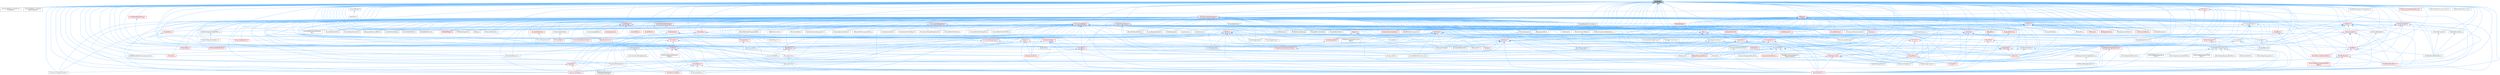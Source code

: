 digraph "Visibility.h"
{
 // INTERACTIVE_SVG=YES
 // LATEX_PDF_SIZE
  bgcolor="transparent";
  edge [fontname=Helvetica,fontsize=10,labelfontname=Helvetica,labelfontsize=10];
  node [fontname=Helvetica,fontsize=10,shape=box,height=0.2,width=0.4];
  Node1 [id="Node000001",label="Visibility.h",height=0.2,width=0.4,color="gray40", fillcolor="grey60", style="filled", fontcolor="black",tooltip=" "];
  Node1 -> Node2 [id="edge1_Node000001_Node000002",dir="back",color="steelblue1",style="solid",tooltip=" "];
  Node2 [id="Node000002",label="AnimGraphNode_BoneDriven\lController.h",height=0.2,width=0.4,color="grey40", fillcolor="white", style="filled",URL="$df/df3/AnimGraphNode__BoneDrivenController_8h.html",tooltip=" "];
  Node1 -> Node3 [id="edge2_Node000001_Node000003",dir="back",color="steelblue1",style="solid",tooltip=" "];
  Node3 [id="Node000003",label="AnimGraphNode_Transition\lPoseEvaluator.h",height=0.2,width=0.4,color="grey40", fillcolor="white", style="filled",URL="$d8/dec/AnimGraphNode__TransitionPoseEvaluator_8h.html",tooltip=" "];
  Node1 -> Node4 [id="edge3_Node000001_Node000004",dir="back",color="steelblue1",style="solid",tooltip=" "];
  Node4 [id="Node000004",label="ArrangedChildren.h",height=0.2,width=0.4,color="grey40", fillcolor="white", style="filled",URL="$d6/d71/ArrangedChildren_8h.html",tooltip=" "];
  Node4 -> Node5 [id="edge4_Node000004_Node000005",dir="back",color="steelblue1",style="solid",tooltip=" "];
  Node5 [id="Node000005",label="LayoutUtils.h",height=0.2,width=0.4,color="grey40", fillcolor="white", style="filled",URL="$d2/d09/LayoutUtils_8h.html",tooltip=" "];
  Node5 -> Node6 [id="edge5_Node000005_Node000006",dir="back",color="steelblue1",style="solid",tooltip=" "];
  Node6 [id="Node000006",label="SLinkedBox.cpp",height=0.2,width=0.4,color="grey40", fillcolor="white", style="filled",URL="$de/dd2/SLinkedBox_8cpp.html",tooltip=" "];
  Node5 -> Node7 [id="edge6_Node000005_Node000007",dir="back",color="steelblue1",style="solid",tooltip=" "];
  Node7 [id="Node000007",label="SNodePanel.h",height=0.2,width=0.4,color="red", fillcolor="#FFF0F0", style="filled",URL="$da/db1/SNodePanel_8h.html",tooltip=" "];
  Node7 -> Node14 [id="edge7_Node000007_Node000014",dir="back",color="steelblue1",style="solid",tooltip=" "];
  Node14 [id="Node000014",label="SCommentBubble.h",height=0.2,width=0.4,color="grey40", fillcolor="white", style="filled",URL="$d9/d84/SCommentBubble_8h.html",tooltip=" "];
  Node7 -> Node15 [id="edge8_Node000007_Node000015",dir="back",color="steelblue1",style="solid",tooltip=" "];
  Node15 [id="Node000015",label="SDesignSurface.h",height=0.2,width=0.4,color="grey40", fillcolor="white", style="filled",URL="$d0/d2a/SDesignSurface_8h.html",tooltip=" "];
  Node15 -> Node16 [id="edge9_Node000015_Node000016",dir="back",color="steelblue1",style="solid",tooltip=" "];
  Node16 [id="Node000016",label="SDesignerView.h",height=0.2,width=0.4,color="grey40", fillcolor="white", style="filled",URL="$d2/d14/SDesignerView_8h.html",tooltip=" "];
  Node7 -> Node17 [id="edge10_Node000007_Node000017",dir="back",color="steelblue1",style="solid",tooltip=" "];
  Node17 [id="Node000017",label="SGraphNode.h",height=0.2,width=0.4,color="red", fillcolor="#FFF0F0", style="filled",URL="$d2/d30/SGraphNode_8h.html",tooltip=" "];
  Node17 -> Node18 [id="edge11_Node000017_Node000018",dir="back",color="steelblue1",style="solid",tooltip=" "];
  Node18 [id="Node000018",label="DataflowGraphEditor.h",height=0.2,width=0.4,color="grey40", fillcolor="white", style="filled",URL="$d4/dfa/DataflowGraphEditor_8h.html",tooltip=" "];
  Node17 -> Node36 [id="edge12_Node000017_Node000036",dir="back",color="steelblue1",style="solid",tooltip=" "];
  Node36 [id="Node000036",label="SGraphPin.h",height=0.2,width=0.4,color="red", fillcolor="#FFF0F0", style="filled",URL="$d1/dd1/SGraphPin_8h.html",tooltip=" "];
  Node5 -> Node78 [id="edge13_Node000005_Node000078",dir="back",color="steelblue1",style="solid",tooltip=" "];
  Node78 [id="Node000078",label="SlateCore.h",height=0.2,width=0.4,color="red", fillcolor="#FFF0F0", style="filled",URL="$dc/d03/SlateCore_8h.html",tooltip=" "];
  Node5 -> Node84 [id="edge14_Node000005_Node000084",dir="back",color="steelblue1",style="solid",tooltip=" "];
  Node84 [id="Node000084",label="SlateSharedPCH.h",height=0.2,width=0.4,color="red", fillcolor="#FFF0F0", style="filled",URL="$d1/dfc/SlateSharedPCH_8h.html",tooltip=" "];
  Node4 -> Node87 [id="edge15_Node000004_Node000087",dir="back",color="steelblue1",style="solid",tooltip=" "];
  Node87 [id="Node000087",label="SBoxPanel.h",height=0.2,width=0.4,color="red", fillcolor="#FFF0F0", style="filled",URL="$d8/de6/SBoxPanel_8h.html",tooltip=" "];
  Node87 -> Node88 [id="edge16_Node000087_Node000088",dir="back",color="steelblue1",style="solid",tooltip=" "];
  Node88 [id="Node000088",label="BoneDragDropOp.h",height=0.2,width=0.4,color="grey40", fillcolor="white", style="filled",URL="$d9/dba/BoneDragDropOp_8h.html",tooltip=" "];
  Node87 -> Node89 [id="edge17_Node000087_Node000089",dir="back",color="steelblue1",style="solid",tooltip=" "];
  Node89 [id="Node000089",label="ClassDragDropOp.h",height=0.2,width=0.4,color="grey40", fillcolor="white", style="filled",URL="$d5/d37/ClassDragDropOp_8h.html",tooltip=" "];
  Node87 -> Node93 [id="edge18_Node000087_Node000093",dir="back",color="steelblue1",style="solid",tooltip=" "];
  Node93 [id="Node000093",label="DecoratedDragDropOp.h",height=0.2,width=0.4,color="red", fillcolor="#FFF0F0", style="filled",URL="$d6/d6a/DecoratedDragDropOp_8h.html",tooltip=" "];
  Node93 -> Node96 [id="edge19_Node000093_Node000096",dir="back",color="steelblue1",style="solid",tooltip=" "];
  Node96 [id="Node000096",label="AssetDragDropOp.h",height=0.2,width=0.4,color="grey40", fillcolor="white", style="filled",URL="$df/dda/AssetDragDropOp_8h.html",tooltip=" "];
  Node96 -> Node97 [id="edge20_Node000096_Node000097",dir="back",color="steelblue1",style="solid",tooltip=" "];
  Node97 [id="Node000097",label="ExternalContentDragDropOp.h",height=0.2,width=0.4,color="grey40", fillcolor="white", style="filled",URL="$d8/de9/ExternalContentDragDropOp_8h.html",tooltip=" "];
  Node93 -> Node104 [id="edge21_Node000093_Node000104",dir="back",color="steelblue1",style="solid",tooltip=" "];
  Node104 [id="Node000104",label="LevelDragDropOp.h",height=0.2,width=0.4,color="grey40", fillcolor="white", style="filled",URL="$dc/da5/LevelDragDropOp_8h.html",tooltip=" "];
  Node87 -> Node118 [id="edge22_Node000087_Node000118",dir="back",color="steelblue1",style="solid",tooltip=" "];
  Node118 [id="Node000118",label="GameModeInfoCustomizer.h",height=0.2,width=0.4,color="grey40", fillcolor="white", style="filled",URL="$d5/df3/GameModeInfoCustomizer_8h.html",tooltip=" "];
  Node87 -> Node5 [id="edge23_Node000087_Node000005",dir="back",color="steelblue1",style="solid",tooltip=" "];
  Node87 -> Node104 [id="edge24_Node000087_Node000104",dir="back",color="steelblue1",style="solid",tooltip=" "];
  Node87 -> Node120 [id="edge25_Node000087_Node000120",dir="back",color="steelblue1",style="solid",tooltip=" "];
  Node120 [id="Node000120",label="PropertyCustomizationHelpers.h",height=0.2,width=0.4,color="red", fillcolor="#FFF0F0", style="filled",URL="$d7/dd0/PropertyCustomizationHelpers_8h.html",tooltip=" "];
  Node120 -> Node118 [id="edge26_Node000120_Node000118",dir="back",color="steelblue1",style="solid",tooltip=" "];
  Node87 -> Node124 [id="edge27_Node000087_Node000124",dir="back",color="steelblue1",style="solid",tooltip=" "];
  Node124 [id="Node000124",label="SBreadcrumbTrail.h",height=0.2,width=0.4,color="red", fillcolor="#FFF0F0", style="filled",URL="$d4/de2/SBreadcrumbTrail_8h.html",tooltip=" "];
  Node87 -> Node128 [id="edge28_Node000087_Node000128",dir="back",color="steelblue1",style="solid",tooltip=" "];
  Node128 [id="Node000128",label="SComboButton.h",height=0.2,width=0.4,color="red", fillcolor="#FFF0F0", style="filled",URL="$dc/d43/SComboButton_8h.html",tooltip=" "];
  Node128 -> Node132 [id="edge29_Node000128_Node000132",dir="back",color="steelblue1",style="solid",tooltip=" "];
  Node132 [id="Node000132",label="SBoneMappingBase.h",height=0.2,width=0.4,color="grey40", fillcolor="white", style="filled",URL="$d7/d49/SBoneMappingBase_8h.html",tooltip=" "];
  Node128 -> Node133 [id="edge30_Node000128_Node000133",dir="back",color="steelblue1",style="solid",tooltip=" "];
  Node133 [id="Node000133",label="SComboBox.h",height=0.2,width=0.4,color="red", fillcolor="#FFF0F0", style="filled",URL="$d2/dd5/SComboBox_8h.html",tooltip=" "];
  Node133 -> Node142 [id="edge31_Node000133_Node000142",dir="back",color="steelblue1",style="solid",tooltip=" "];
  Node142 [id="Node000142",label="SBlueprintEditorSelected\lDebugObjectWidget.h",height=0.2,width=0.4,color="grey40", fillcolor="white", style="filled",URL="$de/d6c/SBlueprintEditorSelectedDebugObjectWidget_8h.html",tooltip=" "];
  Node133 -> Node143 [id="edge32_Node000133_Node000143",dir="back",color="steelblue1",style="solid",tooltip=" "];
  Node143 [id="Node000143",label="SCSVImportOptions.h",height=0.2,width=0.4,color="grey40", fillcolor="white", style="filled",URL="$d7/dfe/SCSVImportOptions_8h.html",tooltip=" "];
  Node133 -> Node144 [id="edge33_Node000133_Node000144",dir="back",color="steelblue1",style="solid",tooltip=" "];
  Node144 [id="Node000144",label="SEditableComboBox.h",height=0.2,width=0.4,color="red", fillcolor="#FFF0F0", style="filled",URL="$d0/d8c/SEditableComboBox_8h.html",tooltip=" "];
  Node133 -> Node84 [id="edge34_Node000133_Node000084",dir="back",color="steelblue1",style="solid",tooltip=" "];
  Node128 -> Node160 [id="edge35_Node000128_Node000160",dir="back",color="steelblue1",style="solid",tooltip=" "];
  Node160 [id="Node000160",label="SComponentClassCombo.h",height=0.2,width=0.4,color="grey40", fillcolor="white", style="filled",URL="$dc/df2/SComponentClassCombo_8h.html",tooltip=" "];
  Node160 -> Node161 [id="edge36_Node000160_Node000161",dir="back",color="steelblue1",style="solid",tooltip=" "];
  Node161 [id="Node000161",label="SSCSEditor.h",height=0.2,width=0.4,color="grey40", fillcolor="white", style="filled",URL="$d0/d2e/SSCSEditor_8h.html",tooltip=" "];
  Node128 -> Node162 [id="edge37_Node000128_Node000162",dir="back",color="steelblue1",style="solid",tooltip=" "];
  Node162 [id="Node000162",label="SGridLineSpacingList.h",height=0.2,width=0.4,color="grey40", fillcolor="white", style="filled",URL="$db/d48/SGridLineSpacingList_8h.html",tooltip=" "];
  Node128 -> Node163 [id="edge38_Node000128_Node000163",dir="back",color="steelblue1",style="solid",tooltip=" "];
  Node163 [id="Node000163",label="SNumericDropDown.h",height=0.2,width=0.4,color="grey40", fillcolor="white", style="filled",URL="$d3/d12/SNumericDropDown_8h.html",tooltip=" "];
  Node128 -> Node84 [id="edge39_Node000128_Node000084",dir="back",color="steelblue1",style="solid",tooltip=" "];
  Node87 -> Node144 [id="edge40_Node000087_Node000144",dir="back",color="steelblue1",style="solid",tooltip=" "];
  Node87 -> Node165 [id="edge41_Node000087_Node000165",dir="back",color="steelblue1",style="solid",tooltip=" "];
  Node165 [id="Node000165",label="SFilterBarClippingHorizontal\lBox.h",height=0.2,width=0.4,color="grey40", fillcolor="white", style="filled",URL="$dd/d94/SFilterBarClippingHorizontalBox_8h.html",tooltip=" "];
  Node87 -> Node162 [id="edge42_Node000087_Node000162",dir="back",color="steelblue1",style="solid",tooltip=" "];
  Node87 -> Node163 [id="edge43_Node000087_Node000163",dir="back",color="steelblue1",style="solid",tooltip=" "];
  Node87 -> Node167 [id="edge44_Node000087_Node000167",dir="back",color="steelblue1",style="solid",tooltip=" "];
  Node167 [id="Node000167",label="SNumericEntryBox.h",height=0.2,width=0.4,color="red", fillcolor="#FFF0F0", style="filled",URL="$d8/d1a/SNumericEntryBox_8h.html",tooltip=" "];
  Node87 -> Node161 [id="edge45_Node000087_Node000161",dir="back",color="steelblue1",style="solid",tooltip=" "];
  Node87 -> Node178 [id="edge46_Node000087_Node000178",dir="back",color="steelblue1",style="solid",tooltip=" "];
  Node178 [id="Node000178",label="SScrollBox.h",height=0.2,width=0.4,color="red", fillcolor="#FFF0F0", style="filled",URL="$d3/da2/SScrollBox_8h.html",tooltip=" "];
  Node178 -> Node124 [id="edge47_Node000178_Node000124",dir="back",color="steelblue1",style="solid",tooltip=" "];
  Node178 -> Node84 [id="edge48_Node000178_Node000084",dir="back",color="steelblue1",style="solid",tooltip=" "];
  Node87 -> Node182 [id="edge49_Node000087_Node000182",dir="back",color="steelblue1",style="solid",tooltip=" "];
  Node182 [id="Node000182",label="SSpinBox.h",height=0.2,width=0.4,color="red", fillcolor="#FFF0F0", style="filled",URL="$d5/da5/SSpinBox_8h.html",tooltip=" "];
  Node182 -> Node167 [id="edge50_Node000182_Node000167",dir="back",color="steelblue1",style="solid",tooltip=" "];
  Node182 -> Node183 [id="edge51_Node000182_Node000183",dir="back",color="steelblue1",style="solid",tooltip=" "];
  Node183 [id="Node000183",label="STransformViewportToolbar.h",height=0.2,width=0.4,color="grey40", fillcolor="white", style="filled",URL="$d8/da8/STransformViewportToolbar_8h.html",tooltip=" "];
  Node87 -> Node314 [id="edge52_Node000087_Node000314",dir="back",color="steelblue1",style="solid",tooltip=" "];
  Node314 [id="Node000314",label="SWindow.h",height=0.2,width=0.4,color="red", fillcolor="#FFF0F0", style="filled",URL="$d2/d6d/SWindow_8h.html",tooltip=" "];
  Node314 -> Node315 [id="edge53_Node000314_Node000315",dir="back",color="steelblue1",style="solid",tooltip=" "];
  Node315 [id="Node000315",label="AnimationEditorUtils.h",height=0.2,width=0.4,color="grey40", fillcolor="white", style="filled",URL="$df/d23/AnimationEditorUtils_8h.html",tooltip=" "];
  Node314 -> Node192 [id="edge54_Node000314_Node000192",dir="back",color="steelblue1",style="solid",tooltip=" "];
  Node192 [id="Node000192",label="BlueprintEditor.h",height=0.2,width=0.4,color="grey40", fillcolor="white", style="filled",URL="$df/d7d/BlueprintEditor_8h.html",tooltip=" "];
  Node192 -> Node193 [id="edge55_Node000192_Node000193",dir="back",color="steelblue1",style="solid",tooltip=" "];
  Node193 [id="Node000193",label="BPVariableDragDropAction.h",height=0.2,width=0.4,color="grey40", fillcolor="white", style="filled",URL="$dd/d23/BPVariableDragDropAction_8h.html",tooltip=" "];
  Node192 -> Node194 [id="edge56_Node000192_Node000194",dir="back",color="steelblue1",style="solid",tooltip=" "];
  Node194 [id="Node000194",label="BlueprintDragDropMenuItem.h",height=0.2,width=0.4,color="grey40", fillcolor="white", style="filled",URL="$dc/deb/BlueprintDragDropMenuItem_8h.html",tooltip=" "];
  Node192 -> Node195 [id="edge57_Node000192_Node000195",dir="back",color="steelblue1",style="solid",tooltip=" "];
  Node195 [id="Node000195",label="BlueprintEditorModes.h",height=0.2,width=0.4,color="red", fillcolor="#FFF0F0", style="filled",URL="$d9/d70/BlueprintEditorModes_8h.html",tooltip=" "];
  Node192 -> Node197 [id="edge58_Node000192_Node000197",dir="back",color="steelblue1",style="solid",tooltip=" "];
  Node197 [id="Node000197",label="IDisplayClusterConfigurator\lBlueprintEditor.h",height=0.2,width=0.4,color="grey40", fillcolor="white", style="filled",URL="$dd/d4b/IDisplayClusterConfiguratorBlueprintEditor_8h.html",tooltip=" "];
  Node192 -> Node198 [id="edge59_Node000192_Node000198",dir="back",color="steelblue1",style="solid",tooltip=" "];
  Node198 [id="Node000198",label="MyBlueprintItemDragDropAction.h",height=0.2,width=0.4,color="grey40", fillcolor="white", style="filled",URL="$da/d11/MyBlueprintItemDragDropAction_8h.html",tooltip=" "];
  Node198 -> Node193 [id="edge60_Node000198_Node000193",dir="back",color="steelblue1",style="solid",tooltip=" "];
  Node192 -> Node142 [id="edge61_Node000192_Node000142",dir="back",color="steelblue1",style="solid",tooltip=" "];
  Node192 -> Node199 [id="edge62_Node000192_Node000199",dir="back",color="steelblue1",style="solid",tooltip=" "];
  Node199 [id="Node000199",label="SMyBlueprint.h",height=0.2,width=0.4,color="grey40", fillcolor="white", style="filled",URL="$d3/d34/SMyBlueprint_8h.html",tooltip=" "];
  Node192 -> Node161 [id="edge63_Node000192_Node000161",dir="back",color="steelblue1",style="solid",tooltip=" "];
  Node192 -> Node200 [id="edge64_Node000192_Node000200",dir="back",color="steelblue1",style="solid",tooltip=" "];
  Node200 [id="Node000200",label="WidgetBlueprintEditor.h",height=0.2,width=0.4,color="red", fillcolor="#FFF0F0", style="filled",URL="$d6/d04/WidgetBlueprintEditor_8h.html",tooltip=" "];
  Node200 -> Node16 [id="edge65_Node000200_Node000016",dir="back",color="steelblue1",style="solid",tooltip=" "];
  Node314 -> Node316 [id="edge66_Node000314_Node000316",dir="back",color="steelblue1",style="solid",tooltip=" "];
  Node316 [id="Node000316",label="Dialogs.h",height=0.2,width=0.4,color="red", fillcolor="#FFF0F0", style="filled",URL="$d2/d5c/Dialogs_8h.html",tooltip=" "];
  Node314 -> Node319 [id="edge67_Node000314_Node000319",dir="back",color="steelblue1",style="solid",tooltip=" "];
  Node319 [id="Node000319",label="DlgPickAssetPath.h",height=0.2,width=0.4,color="grey40", fillcolor="white", style="filled",URL="$db/d31/DlgPickAssetPath_8h.html",tooltip=" "];
  Node314 -> Node320 [id="edge68_Node000314_Node000320",dir="back",color="steelblue1",style="solid",tooltip=" "];
  Node320 [id="Node000320",label="DlgPickPath.h",height=0.2,width=0.4,color="grey40", fillcolor="white", style="filled",URL="$d9/d16/DlgPickPath_8h.html",tooltip=" "];
  Node314 -> Node116 [id="edge69_Node000314_Node000116",dir="back",color="steelblue1",style="solid",tooltip=" "];
  Node116 [id="Node000116",label="SBlueprintDiff.h",height=0.2,width=0.4,color="grey40", fillcolor="white", style="filled",URL="$de/d6d/SBlueprintDiff_8h.html",tooltip=" "];
  Node314 -> Node112 [id="edge70_Node000314_Node000112",dir="back",color="steelblue1",style="solid",tooltip=" "];
  Node112 [id="Node000112",label="SDetailsDiff.h",height=0.2,width=0.4,color="grey40", fillcolor="white", style="filled",URL="$da/d09/SDetailsDiff_8h.html",tooltip=" "];
  Node314 -> Node622 [id="edge71_Node000314_Node000622",dir="back",color="steelblue1",style="solid",tooltip=" "];
  Node622 [id="Node000622",label="SWindowTitleBar.h",height=0.2,width=0.4,color="grey40", fillcolor="white", style="filled",URL="$d0/dce/SWindowTitleBar_8h.html",tooltip=" "];
  Node314 -> Node536 [id="edge72_Node000314_Node000536",dir="back",color="steelblue1",style="solid",tooltip=" "];
  Node536 [id="Node000536",label="SlateApplication.h",height=0.2,width=0.4,color="red", fillcolor="#FFF0F0", style="filled",URL="$db/d28/SlateApplication_8h.html",tooltip=" "];
  Node536 -> Node269 [id="edge73_Node000536_Node000269",dir="back",color="steelblue1",style="solid",tooltip=" "];
  Node269 [id="Node000269",label="PropertyInfoViewStyle.h",height=0.2,width=0.4,color="grey40", fillcolor="white", style="filled",URL="$d0/da8/PropertyInfoViewStyle_8h.html",tooltip=" "];
  Node536 -> Node133 [id="edge74_Node000536_Node000133",dir="back",color="steelblue1",style="solid",tooltip=" "];
  Node536 -> Node162 [id="edge75_Node000536_Node000162",dir="back",color="steelblue1",style="solid",tooltip=" "];
  Node536 -> Node163 [id="edge76_Node000536_Node000163",dir="back",color="steelblue1",style="solid",tooltip=" "];
  Node536 -> Node182 [id="edge77_Node000536_Node000182",dir="back",color="steelblue1",style="solid",tooltip=" "];
  Node536 -> Node84 [id="edge78_Node000536_Node000084",dir="back",color="steelblue1",style="solid",tooltip=" "];
  Node314 -> Node78 [id="edge79_Node000314_Node000078",dir="back",color="steelblue1",style="solid",tooltip=" "];
  Node314 -> Node84 [id="edge80_Node000314_Node000084",dir="back",color="steelblue1",style="solid",tooltip=" "];
  Node314 -> Node624 [id="edge81_Node000314_Node000624",dir="back",color="steelblue1",style="solid",tooltip=" "];
  Node624 [id="Node000624",label="SlateWindowHelper.h",height=0.2,width=0.4,color="grey40", fillcolor="white", style="filled",URL="$d4/df3/SlateWindowHelper_8h.html",tooltip=" "];
  Node624 -> Node536 [id="edge82_Node000624_Node000536",dir="back",color="steelblue1",style="solid",tooltip=" "];
  Node624 -> Node78 [id="edge83_Node000624_Node000078",dir="back",color="steelblue1",style="solid",tooltip=" "];
  Node624 -> Node84 [id="edge84_Node000624_Node000084",dir="back",color="steelblue1",style="solid",tooltip=" "];
  Node314 -> Node647 [id="edge85_Node000314_Node000647",dir="back",color="steelblue1",style="solid",tooltip=" "];
  Node647 [id="Node000647",label="WidgetPath.h",height=0.2,width=0.4,color="red", fillcolor="#FFF0F0", style="filled",URL="$d0/d7f/WidgetPath_8h.html",tooltip=" "];
  Node647 -> Node16 [id="edge86_Node000647_Node000016",dir="back",color="steelblue1",style="solid",tooltip=" "];
  Node647 -> Node536 [id="edge87_Node000647_Node000536",dir="back",color="steelblue1",style="solid",tooltip=" "];
  Node647 -> Node78 [id="edge88_Node000647_Node000078",dir="back",color="steelblue1",style="solid",tooltip=" "];
  Node647 -> Node84 [id="edge89_Node000647_Node000084",dir="back",color="steelblue1",style="solid",tooltip=" "];
  Node87 -> Node622 [id="edge90_Node000087_Node000622",dir="back",color="steelblue1",style="solid",tooltip=" "];
  Node87 -> Node78 [id="edge91_Node000087_Node000078",dir="back",color="steelblue1",style="solid",tooltip=" "];
  Node87 -> Node84 [id="edge92_Node000087_Node000084",dir="back",color="steelblue1",style="solid",tooltip=" "];
  Node4 -> Node6 [id="edge93_Node000004_Node000006",dir="back",color="steelblue1",style="solid",tooltip=" "];
  Node4 -> Node7 [id="edge94_Node000004_Node000007",dir="back",color="steelblue1",style="solid",tooltip=" "];
  Node4 -> Node78 [id="edge95_Node000004_Node000078",dir="back",color="steelblue1",style="solid",tooltip=" "];
  Node4 -> Node84 [id="edge96_Node000004_Node000084",dir="back",color="steelblue1",style="solid",tooltip=" "];
  Node1 -> Node96 [id="edge97_Node000001_Node000096",dir="back",color="steelblue1",style="solid",tooltip=" "];
  Node1 -> Node444 [id="edge98_Node000001_Node000444",dir="back",color="steelblue1",style="solid",tooltip=" "];
  Node444 [id="Node000444",label="AssetEditorViewportLayout.h",height=0.2,width=0.4,color="grey40", fillcolor="white", style="filled",URL="$df/d46/AssetEditorViewportLayout_8h.html",tooltip=" "];
  Node444 -> Node445 [id="edge99_Node000444_Node000445",dir="back",color="steelblue1",style="solid",tooltip=" "];
  Node445 [id="Node000445",label="BaseAssetToolkit.h",height=0.2,width=0.4,color="grey40", fillcolor="white", style="filled",URL="$d4/d85/BaseAssetToolkit_8h.html",tooltip=" "];
  Node444 -> Node446 [id="edge100_Node000444_Node000446",dir="back",color="steelblue1",style="solid",tooltip=" "];
  Node446 [id="Node000446",label="EditorViewportLayout2x2.h",height=0.2,width=0.4,color="grey40", fillcolor="white", style="filled",URL="$df/dbd/EditorViewportLayout2x2_8h.html",tooltip=" "];
  Node444 -> Node447 [id="edge101_Node000444_Node000447",dir="back",color="steelblue1",style="solid",tooltip=" "];
  Node447 [id="Node000447",label="EditorViewportLayoutFour\lPanes.h",height=0.2,width=0.4,color="grey40", fillcolor="white", style="filled",URL="$d4/d84/EditorViewportLayoutFourPanes_8h.html",tooltip=" "];
  Node444 -> Node448 [id="edge102_Node000444_Node000448",dir="back",color="steelblue1",style="solid",tooltip=" "];
  Node448 [id="Node000448",label="EditorViewportLayoutOnePane.h",height=0.2,width=0.4,color="grey40", fillcolor="white", style="filled",URL="$d2/da6/EditorViewportLayoutOnePane_8h.html",tooltip=" "];
  Node444 -> Node449 [id="edge103_Node000444_Node000449",dir="back",color="steelblue1",style="solid",tooltip=" "];
  Node449 [id="Node000449",label="EditorViewportLayoutThree\lPanes.h",height=0.2,width=0.4,color="grey40", fillcolor="white", style="filled",URL="$d2/d25/EditorViewportLayoutThreePanes_8h.html",tooltip=" "];
  Node444 -> Node450 [id="edge104_Node000444_Node000450",dir="back",color="steelblue1",style="solid",tooltip=" "];
  Node450 [id="Node000450",label="EditorViewportLayoutTwoPanes.h",height=0.2,width=0.4,color="grey40", fillcolor="white", style="filled",URL="$dc/d66/EditorViewportLayoutTwoPanes_8h.html",tooltip=" "];
  Node444 -> Node451 [id="edge105_Node000444_Node000451",dir="back",color="steelblue1",style="solid",tooltip=" "];
  Node451 [id="Node000451",label="EditorViewportTabContent.h",height=0.2,width=0.4,color="grey40", fillcolor="white", style="filled",URL="$d9/da4/EditorViewportTabContent_8h.html",tooltip=" "];
  Node1 -> Node192 [id="edge106_Node000001_Node000192",dir="back",color="steelblue1",style="solid",tooltip=" "];
  Node1 -> Node209 [id="edge107_Node000001_Node000209",dir="back",color="steelblue1",style="solid",tooltip=" "];
  Node209 [id="Node000209",label="ChannelModel.h",height=0.2,width=0.4,color="grey40", fillcolor="white", style="filled",URL="$de/d30/ChannelModel_8h.html",tooltip=" "];
  Node209 -> Node210 [id="edge108_Node000209_Node000210",dir="back",color="steelblue1",style="solid",tooltip=" "];
  Node210 [id="Node000210",label="Selection.h",height=0.2,width=0.4,color="grey40", fillcolor="white", style="filled",URL="$dd/dc2/Editor_2Sequencer_2Public_2MVVM_2Selection_2Selection_8h.html",tooltip=" "];
  Node1 -> Node651 [id="edge109_Node000001_Node000651",dir="back",color="steelblue1",style="solid",tooltip=" "];
  Node651 [id="Node000651",label="DeclarativeSyntaxSupport.h",height=0.2,width=0.4,color="red", fillcolor="#FFF0F0", style="filled",URL="$d9/d96/DeclarativeSyntaxSupport_8h.html",tooltip=" "];
  Node651 -> Node652 [id="edge110_Node000651_Node000652",dir="back",color="steelblue1",style="solid",tooltip=" "];
  Node652 [id="Node000652",label="AboutScreen.h",height=0.2,width=0.4,color="grey40", fillcolor="white", style="filled",URL="$d0/d33/AboutScreen_8h.html",tooltip=" "];
  Node651 -> Node315 [id="edge111_Node000651_Node000315",dir="back",color="steelblue1",style="solid",tooltip=" "];
  Node651 -> Node653 [id="edge112_Node000651_Node000653",dir="back",color="steelblue1",style="solid",tooltip=" "];
  Node653 [id="Node000653",label="BasicLayoutWidgetSlot.h",height=0.2,width=0.4,color="red", fillcolor="#FFF0F0", style="filled",URL="$d4/d34/BasicLayoutWidgetSlot_8h.html",tooltip=" "];
  Node653 -> Node87 [id="edge113_Node000653_Node000087",dir="back",color="steelblue1",style="solid",tooltip=" "];
  Node653 -> Node7 [id="edge114_Node000653_Node000007",dir="back",color="steelblue1",style="solid",tooltip=" "];
  Node651 -> Node88 [id="edge115_Node000651_Node000088",dir="back",color="steelblue1",style="solid",tooltip=" "];
  Node651 -> Node185 [id="edge116_Node000651_Node000185",dir="back",color="steelblue1",style="solid",tooltip=" "];
  Node185 [id="Node000185",label="BoneSelectionWidget.h",height=0.2,width=0.4,color="grey40", fillcolor="white", style="filled",URL="$d4/dd3/BoneSelectionWidget_8h.html",tooltip=" "];
  Node185 -> Node132 [id="edge117_Node000185_Node000132",dir="back",color="steelblue1",style="solid",tooltip=" "];
  Node651 -> Node416 [id="edge118_Node000651_Node000416",dir="back",color="steelblue1",style="solid",tooltip=" "];
  Node416 [id="Node000416",label="BrushBuilderDragDropOp.h",height=0.2,width=0.4,color="grey40", fillcolor="white", style="filled",URL="$d9/d56/BrushBuilderDragDropOp_8h.html",tooltip=" "];
  Node651 -> Node89 [id="edge119_Node000651_Node000089",dir="back",color="steelblue1",style="solid",tooltip=" "];
  Node651 -> Node686 [id="edge120_Node000651_Node000686",dir="back",color="steelblue1",style="solid",tooltip=" "];
  Node686 [id="Node000686",label="CreditsScreen.h",height=0.2,width=0.4,color="grey40", fillcolor="white", style="filled",URL="$d7/db9/CreditsScreen_8h.html",tooltip=" "];
  Node651 -> Node18 [id="edge121_Node000651_Node000018",dir="back",color="steelblue1",style="solid",tooltip=" "];
  Node651 -> Node689 [id="edge122_Node000651_Node000689",dir="back",color="steelblue1",style="solid",tooltip=" "];
  Node689 [id="Node000689",label="DebuggerCommands.h",height=0.2,width=0.4,color="grey40", fillcolor="white", style="filled",URL="$dc/da1/DebuggerCommands_8h.html",tooltip=" "];
  Node651 -> Node93 [id="edge123_Node000651_Node000093",dir="back",color="steelblue1",style="solid",tooltip=" "];
  Node651 -> Node585 [id="edge124_Node000651_Node000585",dir="back",color="steelblue1",style="solid",tooltip=" "];
  Node585 [id="Node000585",label="DetailWidgetRow.h",height=0.2,width=0.4,color="red", fillcolor="#FFF0F0", style="filled",URL="$d4/d4d/DetailWidgetRow_8h.html",tooltip=" "];
  Node585 -> Node120 [id="edge125_Node000585_Node000120",dir="back",color="steelblue1",style="solid",tooltip=" "];
  Node651 -> Node316 [id="edge126_Node000651_Node000316",dir="back",color="steelblue1",style="solid",tooltip=" "];
  Node651 -> Node319 [id="edge127_Node000651_Node000319",dir="back",color="steelblue1",style="solid",tooltip=" "];
  Node651 -> Node320 [id="edge128_Node000651_Node000320",dir="back",color="steelblue1",style="solid",tooltip=" "];
  Node651 -> Node190 [id="edge129_Node000651_Node000190",dir="back",color="steelblue1",style="solid",tooltip=" "];
  Node190 [id="Node000190",label="DlgReferenceTree.h",height=0.2,width=0.4,color="grey40", fillcolor="white", style="filled",URL="$db/dd3/DlgReferenceTree_8h.html",tooltip=" "];
  Node651 -> Node191 [id="edge130_Node000651_Node000191",dir="back",color="steelblue1",style="solid",tooltip=" "];
  Node191 [id="Node000191",label="FindInBlueprints.h",height=0.2,width=0.4,color="red", fillcolor="#FFF0F0", style="filled",URL="$d0/d27/FindInBlueprints_8h.html",tooltip=" "];
  Node191 -> Node192 [id="edge131_Node000191_Node000192",dir="back",color="steelblue1",style="solid",tooltip=" "];
  Node651 -> Node205 [id="edge132_Node000651_Node000205",dir="back",color="steelblue1",style="solid",tooltip=" "];
  Node205 [id="Node000205",label="FindInGraph.h",height=0.2,width=0.4,color="grey40", fillcolor="white", style="filled",URL="$de/d36/FindInGraph_8h.html",tooltip=" "];
  Node651 -> Node516 [id="edge133_Node000651_Node000516",dir="back",color="steelblue1",style="solid",tooltip=" "];
  Node516 [id="Node000516",label="FractureEditorModeToolkit.h",height=0.2,width=0.4,color="red", fillcolor="#FFF0F0", style="filled",URL="$da/d01/FractureEditorModeToolkit_8h.html",tooltip=" "];
  Node651 -> Node118 [id="edge134_Node000651_Node000118",dir="back",color="steelblue1",style="solid",tooltip=" "];
  Node651 -> Node690 [id="edge135_Node000651_Node000690",dir="back",color="steelblue1",style="solid",tooltip=" "];
  Node690 [id="Node000690",label="GraphEditor.h",height=0.2,width=0.4,color="red", fillcolor="#FFF0F0", style="filled",URL="$dc/dc5/GraphEditor_8h.html",tooltip=" "];
  Node690 -> Node192 [id="edge136_Node000690_Node000192",dir="back",color="steelblue1",style="solid",tooltip=" "];
  Node690 -> Node18 [id="edge137_Node000690_Node000018",dir="back",color="steelblue1",style="solid",tooltip=" "];
  Node690 -> Node116 [id="edge138_Node000690_Node000116",dir="back",color="steelblue1",style="solid",tooltip=" "];
  Node690 -> Node17 [id="edge139_Node000690_Node000017",dir="back",color="steelblue1",style="solid",tooltip=" "];
  Node690 -> Node7 [id="edge140_Node000690_Node000007",dir="back",color="steelblue1",style="solid",tooltip=" "];
  Node690 -> Node200 [id="edge141_Node000690_Node000200",dir="back",color="steelblue1",style="solid",tooltip=" "];
  Node651 -> Node104 [id="edge142_Node000651_Node000104",dir="back",color="steelblue1",style="solid",tooltip=" "];
  Node651 -> Node637 [id="edge143_Node000651_Node000637",dir="back",color="steelblue1",style="solid",tooltip=" "];
  Node637 [id="Node000637",label="MiniCurveEditor.h",height=0.2,width=0.4,color="grey40", fillcolor="white", style="filled",URL="$d7/dad/MiniCurveEditor_8h.html",tooltip=" "];
  Node651 -> Node659 [id="edge144_Node000651_Node000659",dir="back",color="steelblue1",style="solid",tooltip=" "];
  Node659 [id="Node000659",label="MultiBox.h",height=0.2,width=0.4,color="red", fillcolor="#FFF0F0", style="filled",URL="$d5/d73/MultiBox_8h.html",tooltip=" "];
  Node659 -> Node660 [id="edge145_Node000659_Node000660",dir="back",color="steelblue1",style="solid",tooltip=" "];
  Node660 [id="Node000660",label="MultiBoxBuilder.h",height=0.2,width=0.4,color="red", fillcolor="#FFF0F0", style="filled",URL="$d5/d36/MultiBoxBuilder_8h.html",tooltip=" "];
  Node660 -> Node640 [id="edge146_Node000660_Node000640",dir="back",color="steelblue1",style="solid",tooltip=" "];
  Node640 [id="Node000640",label="SCommonEditorViewportToolbar\lBase.h",height=0.2,width=0.4,color="red", fillcolor="#FFF0F0", style="filled",URL="$d0/d79/SCommonEditorViewportToolbarBase_8h.html",tooltip=" "];
  Node660 -> Node162 [id="edge147_Node000660_Node000162",dir="back",color="steelblue1",style="solid",tooltip=" "];
  Node660 -> Node163 [id="edge148_Node000660_Node000163",dir="back",color="steelblue1",style="solid",tooltip=" "];
  Node660 -> Node666 [id="edge149_Node000660_Node000666",dir="back",color="steelblue1",style="solid",tooltip=" "];
  Node666 [id="Node000666",label="SToolBarButtonBlock.h",height=0.2,width=0.4,color="red", fillcolor="#FFF0F0", style="filled",URL="$d9/d9a/SToolBarButtonBlock_8h.html",tooltip=" "];
  Node660 -> Node84 [id="edge150_Node000660_Node000084",dir="back",color="steelblue1",style="solid",tooltip=" "];
  Node659 -> Node666 [id="edge151_Node000659_Node000666",dir="back",color="steelblue1",style="solid",tooltip=" "];
  Node659 -> Node668 [id="edge152_Node000659_Node000668",dir="back",color="steelblue1",style="solid",tooltip=" "];
  Node668 [id="Node000668",label="SToolBarComboButtonBlock.h",height=0.2,width=0.4,color="red", fillcolor="#FFF0F0", style="filled",URL="$d9/d77/SToolBarComboButtonBlock_8h.html",tooltip=" "];
  Node659 -> Node669 [id="edge153_Node000659_Node000669",dir="back",color="steelblue1",style="solid",tooltip=" "];
  Node669 [id="Node000669",label="SToolBarStackButtonBlock.h",height=0.2,width=0.4,color="grey40", fillcolor="white", style="filled",URL="$d2/d83/SToolBarStackButtonBlock_8h.html",tooltip=" "];
  Node651 -> Node699 [id="edge154_Node000651_Node000699",dir="back",color="steelblue1",style="solid",tooltip=" "];
  Node699 [id="Node000699",label="PanelExtensionSubsystem.h",height=0.2,width=0.4,color="grey40", fillcolor="white", style="filled",URL="$d7/df2/PanelExtensionSubsystem_8h.html",tooltip=" "];
  Node651 -> Node120 [id="edge155_Node000651_Node000120",dir="back",color="steelblue1",style="solid",tooltip=" "];
  Node651 -> Node269 [id="edge156_Node000651_Node000269",dir="back",color="steelblue1",style="solid",tooltip=" "];
  Node651 -> Node270 [id="edge157_Node000651_Node000270",dir="back",color="steelblue1",style="solid",tooltip=" "];
  Node270 [id="Node000270",label="ReferenceSectionSelection\lWidget.h",height=0.2,width=0.4,color="grey40", fillcolor="white", style="filled",URL="$db/d75/ReferenceSectionSelectionWidget_8h.html",tooltip=" "];
  Node651 -> Node702 [id="edge158_Node000651_Node000702",dir="back",color="steelblue1",style="solid",tooltip=" "];
  Node702 [id="Node000702",label="SAsyncOperationStatus.h",height=0.2,width=0.4,color="grey40", fillcolor="white", style="filled",URL="$dc/d3f/SAsyncOperationStatus_8h.html",tooltip=" "];
  Node651 -> Node833 [id="edge159_Node000651_Node000833",dir="back",color="steelblue1",style="solid",tooltip=" "];
  Node833 [id="Node000833",label="SAudioMeter.h",height=0.2,width=0.4,color="red", fillcolor="#FFF0F0", style="filled",URL="$d5/d48/SAudioMeter_8h.html",tooltip=" "];
  Node651 -> Node711 [id="edge160_Node000651_Node000711",dir="back",color="steelblue1",style="solid",tooltip=" "];
  Node711 [id="Node000711",label="SBackgroundBlur.h",height=0.2,width=0.4,color="grey40", fillcolor="white", style="filled",URL="$d7/d30/SBackgroundBlur_8h.html",tooltip=" "];
  Node651 -> Node116 [id="edge161_Node000651_Node000116",dir="back",color="steelblue1",style="solid",tooltip=" "];
  Node651 -> Node142 [id="edge162_Node000651_Node000142",dir="back",color="steelblue1",style="solid",tooltip=" "];
  Node651 -> Node294 [id="edge163_Node000651_Node000294",dir="back",color="steelblue1",style="solid",tooltip=" "];
  Node294 [id="Node000294",label="SBlueprintNamespaceEntry.h",height=0.2,width=0.4,color="grey40", fillcolor="white", style="filled",URL="$d4/d22/SBlueprintNamespaceEntry_8h.html",tooltip=" "];
  Node651 -> Node712 [id="edge164_Node000651_Node000712",dir="back",color="steelblue1",style="solid",tooltip=" "];
  Node712 [id="Node000712",label="SBlueprintRevisionMenu.h",height=0.2,width=0.4,color="grey40", fillcolor="white", style="filled",URL="$dc/dd7/SBlueprintRevisionMenu_8h.html",tooltip=" "];
  Node651 -> Node132 [id="edge165_Node000651_Node000132",dir="back",color="steelblue1",style="solid",tooltip=" "];
  Node651 -> Node713 [id="edge166_Node000651_Node000713",dir="back",color="steelblue1",style="solid",tooltip=" "];
  Node713 [id="Node000713",label="SBorder.h",height=0.2,width=0.4,color="red", fillcolor="#FFF0F0", style="filled",URL="$d2/d10/SBorder_8h.html",tooltip=" "];
  Node713 -> Node88 [id="edge167_Node000713_Node000088",dir="back",color="steelblue1",style="solid",tooltip=" "];
  Node713 -> Node416 [id="edge168_Node000713_Node000416",dir="back",color="steelblue1",style="solid",tooltip=" "];
  Node713 -> Node89 [id="edge169_Node000713_Node000089",dir="back",color="steelblue1",style="solid",tooltip=" "];
  Node713 -> Node93 [id="edge170_Node000713_Node000093",dir="back",color="steelblue1",style="solid",tooltip=" "];
  Node713 -> Node316 [id="edge171_Node000713_Node000316",dir="back",color="steelblue1",style="solid",tooltip=" "];
  Node713 -> Node104 [id="edge172_Node000713_Node000104",dir="back",color="steelblue1",style="solid",tooltip=" "];
  Node713 -> Node714 [id="edge173_Node000713_Node000714",dir="back",color="steelblue1",style="solid",tooltip=" "];
  Node714 [id="Node000714",label="SBuildProgress.h",height=0.2,width=0.4,color="grey40", fillcolor="white", style="filled",URL="$dd/d1d/SBuildProgress_8h.html",tooltip=" "];
  Node713 -> Node715 [id="edge174_Node000713_Node000715",dir="back",color="steelblue1",style="solid",tooltip=" "];
  Node715 [id="Node000715",label="SButton.h",height=0.2,width=0.4,color="red", fillcolor="#FFF0F0", style="filled",URL="$d4/d2a/SButton_8h.html",tooltip=" "];
  Node715 -> Node269 [id="edge175_Node000715_Node000269",dir="back",color="steelblue1",style="solid",tooltip=" "];
  Node715 -> Node124 [id="edge176_Node000715_Node000124",dir="back",color="steelblue1",style="solid",tooltip=" "];
  Node715 -> Node144 [id="edge177_Node000715_Node000144",dir="back",color="steelblue1",style="solid",tooltip=" "];
  Node715 -> Node622 [id="edge178_Node000715_Node000622",dir="back",color="steelblue1",style="solid",tooltip=" "];
  Node715 -> Node84 [id="edge179_Node000715_Node000084",dir="back",color="steelblue1",style="solid",tooltip=" "];
  Node713 -> Node638 [id="edge180_Node000713_Node000638",dir="back",color="steelblue1",style="solid",tooltip=" "];
  Node638 [id="Node000638",label="SDockTab.h",height=0.2,width=0.4,color="red", fillcolor="#FFF0F0", style="filled",URL="$d2/d6f/SDockTab_8h.html",tooltip=" "];
  Node638 -> Node451 [id="edge181_Node000638_Node000451",dir="back",color="steelblue1",style="solid",tooltip=" "];
  Node638 -> Node84 [id="edge182_Node000638_Node000084",dir="back",color="steelblue1",style="solid",tooltip=" "];
  Node713 -> Node718 [id="edge183_Node000713_Node000718",dir="back",color="steelblue1",style="solid",tooltip=" "];
  Node718 [id="Node000718",label="SEditableTextBox.h",height=0.2,width=0.4,color="red", fillcolor="#FFF0F0", style="filled",URL="$df/dd0/SEditableTextBox_8h.html",tooltip=" "];
  Node718 -> Node144 [id="edge184_Node000718_Node000144",dir="back",color="steelblue1",style="solid",tooltip=" "];
  Node718 -> Node162 [id="edge185_Node000718_Node000162",dir="back",color="steelblue1",style="solid",tooltip=" "];
  Node718 -> Node163 [id="edge186_Node000718_Node000163",dir="back",color="steelblue1",style="solid",tooltip=" "];
  Node718 -> Node719 [id="edge187_Node000718_Node000719",dir="back",color="steelblue1",style="solid",tooltip=" "];
  Node719 [id="Node000719",label="SSearchBox.h",height=0.2,width=0.4,color="red", fillcolor="#FFF0F0", style="filled",URL="$df/d3f/SSearchBox_8h.html",tooltip=" "];
  Node718 -> Node84 [id="edge188_Node000718_Node000084",dir="back",color="steelblue1",style="solid",tooltip=" "];
  Node713 -> Node720 [id="edge189_Node000713_Node000720",dir="back",color="steelblue1",style="solid",tooltip=" "];
  Node720 [id="Node000720",label="SErrorText.h",height=0.2,width=0.4,color="red", fillcolor="#FFF0F0", style="filled",URL="$d7/d9a/SErrorText_8h.html",tooltip=" "];
  Node720 -> Node721 [id="edge190_Node000720_Node000721",dir="back",color="steelblue1",style="solid",tooltip=" "];
  Node721 [id="Node000721",label="SErrorHint.h",height=0.2,width=0.4,color="red", fillcolor="#FFF0F0", style="filled",URL="$d9/d4d/SErrorHint_8h.html",tooltip=" "];
  Node720 -> Node17 [id="edge191_Node000720_Node000017",dir="back",color="steelblue1",style="solid",tooltip=" "];
  Node720 -> Node84 [id="edge192_Node000720_Node000084",dir="back",color="steelblue1",style="solid",tooltip=" "];
  Node713 -> Node723 [id="edge193_Node000713_Node000723",dir="back",color="steelblue1",style="solid",tooltip=" "];
  Node723 [id="Node000723",label="SExpandableButton.h",height=0.2,width=0.4,color="red", fillcolor="#FFF0F0", style="filled",URL="$d5/df7/SExpandableButton_8h.html",tooltip=" "];
  Node713 -> Node36 [id="edge194_Node000713_Node000036",dir="back",color="steelblue1",style="solid",tooltip=" "];
  Node713 -> Node724 [id="edge195_Node000713_Node000724",dir="back",color="steelblue1",style="solid",tooltip=" "];
  Node724 [id="Node000724",label="SHeaderRow.h",height=0.2,width=0.4,color="red", fillcolor="#FFF0F0", style="filled",URL="$d4/d31/SHeaderRow_8h.html",tooltip=" "];
  Node724 -> Node84 [id="edge196_Node000724_Node000084",dir="back",color="steelblue1",style="solid",tooltip=" "];
  Node713 -> Node6 [id="edge197_Node000713_Node000006",dir="back",color="steelblue1",style="solid",tooltip=" "];
  Node713 -> Node167 [id="edge198_Node000713_Node000167",dir="back",color="steelblue1",style="solid",tooltip=" "];
  Node713 -> Node751 [id="edge199_Node000713_Node000751",dir="back",color="steelblue1",style="solid",tooltip=" "];
  Node751 [id="Node000751",label="SScrollBar.h",height=0.2,width=0.4,color="red", fillcolor="#FFF0F0", style="filled",URL="$d4/dde/SScrollBar_8h.html",tooltip=" "];
  Node751 -> Node284 [id="edge200_Node000751_Node000284",dir="back",color="steelblue1",style="solid",tooltip=" "];
  Node284 [id="Node000284",label="SListView.h",height=0.2,width=0.4,color="red", fillcolor="#FFF0F0", style="filled",URL="$db/db5/SListView_8h.html",tooltip=" "];
  Node284 -> Node270 [id="edge201_Node000284_Node000270",dir="back",color="steelblue1",style="solid",tooltip=" "];
  Node284 -> Node285 [id="edge202_Node000284_Node000285",dir="back",color="steelblue1",style="solid",tooltip=" "];
  Node285 [id="Node000285",label="RigVMVariableDetailCustomization.h",height=0.2,width=0.4,color="grey40", fillcolor="white", style="filled",URL="$d3/d24/RigVMVariableDetailCustomization_8h.html",tooltip=" "];
  Node284 -> Node116 [id="edge203_Node000284_Node000116",dir="back",color="steelblue1",style="solid",tooltip=" "];
  Node284 -> Node133 [id="edge204_Node000284_Node000133",dir="back",color="steelblue1",style="solid",tooltip=" "];
  Node284 -> Node273 [id="edge205_Node000284_Node000273",dir="back",color="steelblue1",style="solid",tooltip=" "];
  Node273 [id="Node000273",label="SFilterableObjectList.h",height=0.2,width=0.4,color="grey40", fillcolor="white", style="filled",URL="$dc/de4/SFilterableObjectList_8h.html",tooltip=" "];
  Node284 -> Node287 [id="edge206_Node000284_Node000287",dir="back",color="steelblue1",style="solid",tooltip=" "];
  Node287 [id="Node000287",label="STileView.h",height=0.2,width=0.4,color="red", fillcolor="#FFF0F0", style="filled",URL="$da/dd5/STileView_8h.html",tooltip=" "];
  Node284 -> Node84 [id="edge207_Node000284_Node000084",dir="back",color="steelblue1",style="solid",tooltip=" "];
  Node751 -> Node754 [id="edge208_Node000751_Node000754",dir="back",color="steelblue1",style="solid",tooltip=" "];
  Node754 [id="Node000754",label="SMultiLineEditableText.h",height=0.2,width=0.4,color="red", fillcolor="#FFF0F0", style="filled",URL="$d3/d39/SMultiLineEditableText_8h.html",tooltip=" "];
  Node751 -> Node178 [id="edge209_Node000751_Node000178",dir="back",color="steelblue1",style="solid",tooltip=" "];
  Node751 -> Node84 [id="edge210_Node000751_Node000084",dir="back",color="steelblue1",style="solid",tooltip=" "];
  Node713 -> Node622 [id="edge211_Node000713_Node000622",dir="back",color="steelblue1",style="solid",tooltip=" "];
  Node713 -> Node84 [id="edge212_Node000713_Node000084",dir="back",color="steelblue1",style="solid",tooltip=" "];
  Node651 -> Node655 [id="edge213_Node000651_Node000655",dir="back",color="steelblue1",style="solid",tooltip=" "];
  Node655 [id="Node000655",label="SBox.h",height=0.2,width=0.4,color="red", fillcolor="#FFF0F0", style="filled",URL="$dd/d43/SBox_8h.html",tooltip=" "];
  Node655 -> Node416 [id="edge214_Node000655_Node000416",dir="back",color="steelblue1",style="solid",tooltip=" "];
  Node655 -> Node118 [id="edge215_Node000655_Node000118",dir="back",color="steelblue1",style="solid",tooltip=" "];
  Node655 -> Node133 [id="edge216_Node000655_Node000133",dir="back",color="steelblue1",style="solid",tooltip=" "];
  Node655 -> Node656 [id="edge217_Node000655_Node000656",dir="back",color="steelblue1",style="solid",tooltip=" "];
  Node656 [id="Node000656",label="SEnableBox.h",height=0.2,width=0.4,color="grey40", fillcolor="white", style="filled",URL="$d4/d22/SEnableBox_8h.html",tooltip=" "];
  Node655 -> Node657 [id="edge218_Node000655_Node000657",dir="back",color="steelblue1",style="solid",tooltip=" "];
  Node657 [id="Node000657",label="SGameLayerManager.h",height=0.2,width=0.4,color="grey40", fillcolor="white", style="filled",URL="$da/d3a/SGameLayerManager_8h.html",tooltip=" "];
  Node655 -> Node658 [id="edge219_Node000655_Node000658",dir="back",color="steelblue1",style="solid",tooltip=" "];
  Node658 [id="Node000658",label="SLinkedBox.h",height=0.2,width=0.4,color="grey40", fillcolor="white", style="filled",URL="$d8/d89/SLinkedBox_8h.html",tooltip=" "];
  Node658 -> Node659 [id="edge220_Node000658_Node000659",dir="back",color="steelblue1",style="solid",tooltip=" "];
  Node658 -> Node6 [id="edge221_Node000658_Node000006",dir="back",color="steelblue1",style="solid",tooltip=" "];
  Node655 -> Node622 [id="edge222_Node000655_Node000622",dir="back",color="steelblue1",style="solid",tooltip=" "];
  Node655 -> Node84 [id="edge223_Node000655_Node000084",dir="back",color="steelblue1",style="solid",tooltip=" "];
  Node651 -> Node87 [id="edge224_Node000651_Node000087",dir="back",color="steelblue1",style="solid",tooltip=" "];
  Node651 -> Node124 [id="edge225_Node000651_Node000124",dir="back",color="steelblue1",style="solid",tooltip=" "];
  Node651 -> Node714 [id="edge226_Node000651_Node000714",dir="back",color="steelblue1",style="solid",tooltip=" "];
  Node651 -> Node715 [id="edge227_Node000651_Node000715",dir="back",color="steelblue1",style="solid",tooltip=" "];
  Node651 -> Node143 [id="edge228_Node000651_Node000143",dir="back",color="steelblue1",style="solid",tooltip=" "];
  Node651 -> Node675 [id="edge229_Node000651_Node000675",dir="back",color="steelblue1",style="solid",tooltip=" "];
  Node675 [id="Node000675",label="SCanvas.h",height=0.2,width=0.4,color="red", fillcolor="#FFF0F0", style="filled",URL="$d4/dfa/SCanvas_8h.html",tooltip=" "];
  Node675 -> Node657 [id="edge230_Node000675_Node000657",dir="back",color="steelblue1",style="solid",tooltip=" "];
  Node651 -> Node757 [id="edge231_Node000651_Node000757",dir="back",color="steelblue1",style="solid",tooltip=" "];
  Node757 [id="Node000757",label="SCheckBox.h",height=0.2,width=0.4,color="red", fillcolor="#FFF0F0", style="filled",URL="$d8/d16/SCheckBox_8h.html",tooltip=" "];
  Node757 -> Node18 [id="edge232_Node000757_Node000018",dir="back",color="steelblue1",style="solid",tooltip=" "];
  Node757 -> Node516 [id="edge233_Node000757_Node000516",dir="back",color="steelblue1",style="solid",tooltip=" "];
  Node757 -> Node759 [id="edge234_Node000757_Node000759",dir="back",color="steelblue1",style="solid",tooltip=" "];
  Node759 [id="Node000759",label="SNotificationList.h",height=0.2,width=0.4,color="red", fillcolor="#FFF0F0", style="filled",URL="$d7/d9f/SNotificationList_8h.html",tooltip=" "];
  Node757 -> Node167 [id="edge235_Node000757_Node000167",dir="back",color="steelblue1",style="solid",tooltip=" "];
  Node757 -> Node84 [id="edge236_Node000757_Node000084",dir="back",color="steelblue1",style="solid",tooltip=" "];
  Node651 -> Node762 [id="edge237_Node000651_Node000762",dir="back",color="steelblue1",style="solid",tooltip=" "];
  Node762 [id="Node000762",label="SClassPickerDialog.h",height=0.2,width=0.4,color="grey40", fillcolor="white", style="filled",URL="$de/db7/SClassPickerDialog_8h.html",tooltip=" "];
  Node651 -> Node835 [id="edge238_Node000651_Node000835",dir="back",color="steelblue1",style="solid",tooltip=" "];
  Node835 [id="Node000835",label="SColorBlock.h",height=0.2,width=0.4,color="red", fillcolor="#FFF0F0", style="filled",URL="$da/d3e/SColorBlock_8h.html",tooltip=" "];
  Node835 -> Node167 [id="edge239_Node000835_Node000167",dir="back",color="steelblue1",style="solid",tooltip=" "];
  Node651 -> Node836 [id="edge240_Node000651_Node000836",dir="back",color="steelblue1",style="solid",tooltip=" "];
  Node836 [id="Node000836",label="SColorGradientEditor.h",height=0.2,width=0.4,color="grey40", fillcolor="white", style="filled",URL="$d3/d99/SColorGradientEditor_8h.html",tooltip=" "];
  Node836 -> Node767 [id="edge241_Node000836_Node000767",dir="back",color="steelblue1",style="solid",tooltip=" "];
  Node767 [id="Node000767",label="SCurveEditor.h",height=0.2,width=0.4,color="red", fillcolor="#FFF0F0", style="filled",URL="$db/d9a/SCurveEditor_8h.html",tooltip=" "];
  Node651 -> Node837 [id="edge242_Node000651_Node000837",dir="back",color="steelblue1",style="solid",tooltip=" "];
  Node837 [id="Node000837",label="SColorGradingWheel.h",height=0.2,width=0.4,color="grey40", fillcolor="white", style="filled",URL="$da/d87/SColorGradingWheel_8h.html",tooltip=" "];
  Node651 -> Node838 [id="edge243_Node000651_Node000838",dir="back",color="steelblue1",style="solid",tooltip=" "];
  Node838 [id="Node000838",label="SColorSpectrum.h",height=0.2,width=0.4,color="red", fillcolor="#FFF0F0", style="filled",URL="$d7/db4/SColorSpectrum_8h.html",tooltip=" "];
  Node651 -> Node839 [id="edge244_Node000651_Node000839",dir="back",color="steelblue1",style="solid",tooltip=" "];
  Node839 [id="Node000839",label="SColorWheel.h",height=0.2,width=0.4,color="red", fillcolor="#FFF0F0", style="filled",URL="$df/de7/SColorWheel_8h.html",tooltip=" "];
  Node651 -> Node133 [id="edge245_Node000651_Node000133",dir="back",color="steelblue1",style="solid",tooltip=" "];
  Node651 -> Node128 [id="edge246_Node000651_Node000128",dir="back",color="steelblue1",style="solid",tooltip=" "];
  Node651 -> Node14 [id="edge247_Node000651_Node000014",dir="back",color="steelblue1",style="solid",tooltip=" "];
  Node651 -> Node640 [id="edge248_Node000651_Node000640",dir="back",color="steelblue1",style="solid",tooltip=" "];
  Node651 -> Node763 [id="edge249_Node000651_Node000763",dir="back",color="steelblue1",style="solid",tooltip=" "];
  Node763 [id="Node000763",label="SComplexGradient.h",height=0.2,width=0.4,color="grey40", fillcolor="white", style="filled",URL="$d9/de3/SComplexGradient_8h.html",tooltip=" "];
  Node651 -> Node160 [id="edge250_Node000651_Node000160",dir="back",color="steelblue1",style="solid",tooltip=" "];
  Node651 -> Node676 [id="edge251_Node000651_Node000676",dir="back",color="steelblue1",style="solid",tooltip=" "];
  Node676 [id="Node000676",label="SCompoundTrackLaneView.h",height=0.2,width=0.4,color="grey40", fillcolor="white", style="filled",URL="$df/d58/SCompoundTrackLaneView_8h.html",tooltip=" "];
  Node651 -> Node824 [id="edge252_Node000651_Node000824",dir="back",color="steelblue1",style="solid",tooltip=" "];
  Node824 [id="Node000824",label="SConstraintCanvas.h",height=0.2,width=0.4,color="grey40", fillcolor="white", style="filled",URL="$d4/d58/SConstraintCanvas_8h.html",tooltip=" "];
  Node824 -> Node18 [id="edge253_Node000824_Node000018",dir="back",color="steelblue1",style="solid",tooltip=" "];
  Node651 -> Node764 [id="edge254_Node000651_Node000764",dir="back",color="steelblue1",style="solid",tooltip=" "];
  Node764 [id="Node000764",label="SContentReference.h",height=0.2,width=0.4,color="grey40", fillcolor="white", style="filled",URL="$d3/dc5/SContentReference_8h.html",tooltip=" "];
  Node651 -> Node765 [id="edge255_Node000651_Node000765",dir="back",color="steelblue1",style="solid",tooltip=" "];
  Node765 [id="Node000765",label="SCreateAssetFromObject.h",height=0.2,width=0.4,color="grey40", fillcolor="white", style="filled",URL="$d8/d9f/SCreateAssetFromObject_8h.html",tooltip=" "];
  Node651 -> Node766 [id="edge256_Node000651_Node000766",dir="back",color="steelblue1",style="solid",tooltip=" "];
  Node766 [id="Node000766",label="SCreateClothingSettingsPanel.h",height=0.2,width=0.4,color="grey40", fillcolor="white", style="filled",URL="$d1/d49/SCreateClothingSettingsPanel_8h.html",tooltip=" "];
  Node651 -> Node767 [id="edge257_Node000651_Node000767",dir="back",color="steelblue1",style="solid",tooltip=" "];
  Node651 -> Node768 [id="edge258_Node000651_Node000768",dir="back",color="steelblue1",style="solid",tooltip=" "];
  Node768 [id="Node000768",label="SCurveEditorFilterPanel.h",height=0.2,width=0.4,color="grey40", fillcolor="white", style="filled",URL="$da/dfe/SCurveEditorFilterPanel_8h.html",tooltip=" "];
  Node651 -> Node553 [id="edge259_Node000651_Node000553",dir="back",color="steelblue1",style="solid",tooltip=" "];
  Node553 [id="Node000553",label="SCurveEditorPanel.h",height=0.2,width=0.4,color="grey40", fillcolor="white", style="filled",URL="$db/d60/SCurveEditorPanel_8h.html",tooltip=" "];
  Node651 -> Node769 [id="edge260_Node000651_Node000769",dir="back",color="steelblue1",style="solid",tooltip=" "];
  Node769 [id="Node000769",label="SCurveEditorToolProperties.h",height=0.2,width=0.4,color="grey40", fillcolor="white", style="filled",URL="$d8/d62/SCurveEditorToolProperties_8h.html",tooltip=" "];
  Node651 -> Node187 [id="edge261_Node000651_Node000187",dir="back",color="steelblue1",style="solid",tooltip=" "];
  Node187 [id="Node000187",label="SCurveEditorTree.h",height=0.2,width=0.4,color="grey40", fillcolor="white", style="filled",URL="$da/da4/SCurveEditorTree_8h.html",tooltip=" "];
  Node651 -> Node770 [id="edge262_Node000651_Node000770",dir="back",color="steelblue1",style="solid",tooltip=" "];
  Node770 [id="Node000770",label="SCurveEditorTreeFilterStatus\lBar.h",height=0.2,width=0.4,color="grey40", fillcolor="white", style="filled",URL="$d0/d2a/SCurveEditorTreeFilterStatusBar_8h.html",tooltip=" "];
  Node651 -> Node188 [id="edge263_Node000651_Node000188",dir="back",color="steelblue1",style="solid",tooltip=" "];
  Node188 [id="Node000188",label="SCurveEditorTreePin.h",height=0.2,width=0.4,color="grey40", fillcolor="white", style="filled",URL="$db/d44/SCurveEditorTreePin_8h.html",tooltip=" "];
  Node651 -> Node189 [id="edge264_Node000651_Node000189",dir="back",color="steelblue1",style="solid",tooltip=" "];
  Node189 [id="Node000189",label="SCurveEditorTreeSelect.h",height=0.2,width=0.4,color="grey40", fillcolor="white", style="filled",URL="$d9/d58/SCurveEditorTreeSelect_8h.html",tooltip=" "];
  Node651 -> Node771 [id="edge265_Node000651_Node000771",dir="back",color="steelblue1",style="solid",tooltip=" "];
  Node771 [id="Node000771",label="SCurveEditorTreeTextFilter.h",height=0.2,width=0.4,color="grey40", fillcolor="white", style="filled",URL="$d9/d41/SCurveEditorTreeTextFilter_8h.html",tooltip=" "];
  Node651 -> Node772 [id="edge266_Node000651_Node000772",dir="back",color="steelblue1",style="solid",tooltip=" "];
  Node772 [id="Node000772",label="SCurveEditorView.h",height=0.2,width=0.4,color="red", fillcolor="#FFF0F0", style="filled",URL="$dd/d32/SCurveEditorView_8h.html",tooltip=" "];
  Node772 -> Node560 [id="edge267_Node000772_Node000560",dir="back",color="steelblue1",style="solid",tooltip=" "];
  Node560 [id="Node000560",label="SCurveViewerPanel.h",height=0.2,width=0.4,color="grey40", fillcolor="white", style="filled",URL="$de/d3b/SCurveViewerPanel_8h.html",tooltip=" "];
  Node651 -> Node559 [id="edge268_Node000651_Node000559",dir="back",color="steelblue1",style="solid",tooltip=" "];
  Node559 [id="Node000559",label="SCurveKeyDetailPanel.h",height=0.2,width=0.4,color="grey40", fillcolor="white", style="filled",URL="$d9/d1c/SCurveKeyDetailPanel_8h.html",tooltip=" "];
  Node651 -> Node560 [id="edge269_Node000651_Node000560",dir="back",color="steelblue1",style="solid",tooltip=" "];
  Node651 -> Node825 [id="edge270_Node000651_Node000825",dir="back",color="steelblue1",style="solid",tooltip=" "];
  Node825 [id="Node000825",label="SDPIScaler.h",height=0.2,width=0.4,color="red", fillcolor="#FFF0F0", style="filled",URL="$de/dda/SDPIScaler_8h.html",tooltip=" "];
  Node651 -> Node272 [id="edge271_Node000651_Node000272",dir="back",color="steelblue1",style="solid",tooltip=" "];
  Node272 [id="Node000272",label="SDeleteAssetsDialog.h",height=0.2,width=0.4,color="grey40", fillcolor="white", style="filled",URL="$d7/d0d/SDeleteAssetsDialog_8h.html",tooltip=" "];
  Node651 -> Node15 [id="edge272_Node000651_Node000015",dir="back",color="steelblue1",style="solid",tooltip=" "];
  Node651 -> Node16 [id="edge273_Node000651_Node000016",dir="back",color="steelblue1",style="solid",tooltip=" "];
  Node651 -> Node112 [id="edge274_Node000651_Node000112",dir="back",color="steelblue1",style="solid",tooltip=" "];
  Node651 -> Node638 [id="edge275_Node000651_Node000638",dir="back",color="steelblue1",style="solid",tooltip=" "];
  Node651 -> Node144 [id="edge276_Node000651_Node000144",dir="back",color="steelblue1",style="solid",tooltip=" "];
  Node651 -> Node773 [id="edge277_Node000651_Node000773",dir="back",color="steelblue1",style="solid",tooltip=" "];
  Node773 [id="Node000773",label="SEditableLabel.h",height=0.2,width=0.4,color="grey40", fillcolor="white", style="filled",URL="$dd/db3/SEditableLabel_8h.html",tooltip=" "];
  Node651 -> Node883 [id="edge278_Node000651_Node000883",dir="back",color="steelblue1",style="solid",tooltip=" "];
  Node883 [id="Node000883",label="SEditableText.h",height=0.2,width=0.4,color="red", fillcolor="#FFF0F0", style="filled",URL="$df/df7/SEditableText_8h.html",tooltip=" "];
  Node883 -> Node718 [id="edge279_Node000883_Node000718",dir="back",color="steelblue1",style="solid",tooltip=" "];
  Node883 -> Node167 [id="edge280_Node000883_Node000167",dir="back",color="steelblue1",style="solid",tooltip=" "];
  Node883 -> Node182 [id="edge281_Node000883_Node000182",dir="back",color="steelblue1",style="solid",tooltip=" "];
  Node883 -> Node84 [id="edge282_Node000883_Node000084",dir="back",color="steelblue1",style="solid",tooltip=" "];
  Node651 -> Node718 [id="edge283_Node000651_Node000718",dir="back",color="steelblue1",style="solid",tooltip=" "];
  Node651 -> Node774 [id="edge284_Node000651_Node000774",dir="back",color="steelblue1",style="solid",tooltip=" "];
  Node774 [id="Node000774",label="SEditorViewportToolBarButton.h",height=0.2,width=0.4,color="grey40", fillcolor="white", style="filled",URL="$d1/da1/SEditorViewportToolBarButton_8h.html",tooltip=" "];
  Node651 -> Node775 [id="edge285_Node000651_Node000775",dir="back",color="steelblue1",style="solid",tooltip=" "];
  Node775 [id="Node000775",label="SEditorViewportToolBarMenu.h",height=0.2,width=0.4,color="grey40", fillcolor="white", style="filled",URL="$dd/dec/SEditorViewportToolBarMenu_8h.html",tooltip=" "];
  Node775 -> Node776 [id="edge286_Node000775_Node000776",dir="back",color="steelblue1",style="solid",tooltip=" "];
  Node776 [id="Node000776",label="SEditorViewportViewMenu.h",height=0.2,width=0.4,color="grey40", fillcolor="white", style="filled",URL="$db/d67/SEditorViewportViewMenu_8h.html",tooltip=" "];
  Node651 -> Node776 [id="edge287_Node000651_Node000776",dir="back",color="steelblue1",style="solid",tooltip=" "];
  Node651 -> Node656 [id="edge288_Node000651_Node000656",dir="back",color="steelblue1",style="solid",tooltip=" "];
  Node651 -> Node721 [id="edge289_Node000651_Node000721",dir="back",color="steelblue1",style="solid",tooltip=" "];
  Node651 -> Node720 [id="edge290_Node000651_Node000720",dir="back",color="steelblue1",style="solid",tooltip=" "];
  Node651 -> Node777 [id="edge291_Node000651_Node000777",dir="back",color="steelblue1",style="solid",tooltip=" "];
  Node777 [id="Node000777",label="SExpandableArea.h",height=0.2,width=0.4,color="red", fillcolor="#FFF0F0", style="filled",URL="$da/d6a/SExpandableArea_8h.html",tooltip=" "];
  Node777 -> Node84 [id="edge292_Node000777_Node000084",dir="back",color="steelblue1",style="solid",tooltip=" "];
  Node651 -> Node723 [id="edge293_Node000651_Node000723",dir="back",color="steelblue1",style="solid",tooltip=" "];
  Node651 -> Node778 [id="edge294_Node000651_Node000778",dir="back",color="steelblue1",style="solid",tooltip=" "];
  Node778 [id="Node000778",label="SExpanderArrow.h",height=0.2,width=0.4,color="red", fillcolor="#FFF0F0", style="filled",URL="$df/dca/SExpanderArrow_8h.html",tooltip=" "];
  Node778 -> Node84 [id="edge295_Node000778_Node000084",dir="back",color="steelblue1",style="solid",tooltip=" "];
  Node651 -> Node165 [id="edge296_Node000651_Node000165",dir="back",color="steelblue1",style="solid",tooltip=" "];
  Node651 -> Node273 [id="edge297_Node000651_Node000273",dir="back",color="steelblue1",style="solid",tooltip=" "];
  Node651 -> Node151 [id="edge298_Node000651_Node000151",dir="back",color="steelblue1",style="solid",tooltip=" "];
  Node151 [id="Node000151",label="SFixupSelfContextDlg.h",height=0.2,width=0.4,color="grey40", fillcolor="white", style="filled",URL="$d5/da4/SFixupSelfContextDlg_8h.html",tooltip=" "];
  Node651 -> Node657 [id="edge299_Node000651_Node000657",dir="back",color="steelblue1",style="solid",tooltip=" "];
  Node651 -> Node17 [id="edge300_Node000651_Node000017",dir="back",color="steelblue1",style="solid",tooltip=" "];
  Node651 -> Node34 [id="edge301_Node000651_Node000034",dir="back",color="steelblue1",style="solid",tooltip=" "];
  Node34 [id="Node000034",label="SGraphNodeDocumentation.h",height=0.2,width=0.4,color="grey40", fillcolor="white", style="filled",URL="$de/d42/SGraphNodeDocumentation_8h.html",tooltip=" "];
  Node651 -> Node36 [id="edge302_Node000651_Node000036",dir="back",color="steelblue1",style="solid",tooltip=" "];
  Node651 -> Node162 [id="edge303_Node000651_Node000162",dir="back",color="steelblue1",style="solid",tooltip=" "];
  Node651 -> Node826 [id="edge304_Node000651_Node000826",dir="back",color="steelblue1",style="solid",tooltip=" "];
  Node826 [id="Node000826",label="SGridPanel.h",height=0.2,width=0.4,color="red", fillcolor="#FFF0F0", style="filled",URL="$d2/d4c/SGridPanel_8h.html",tooltip=" "];
  Node826 -> Node84 [id="edge305_Node000826_Node000084",dir="back",color="steelblue1",style="solid",tooltip=" "];
  Node651 -> Node724 [id="edge306_Node000651_Node000724",dir="back",color="steelblue1",style="solid",tooltip=" "];
  Node651 -> Node783 [id="edge307_Node000651_Node000783",dir="back",color="steelblue1",style="solid",tooltip=" "];
  Node783 [id="Node000783",label="SInputKeySelector.h",height=0.2,width=0.4,color="grey40", fillcolor="white", style="filled",URL="$db/d15/SInputKeySelector_8h.html",tooltip=" "];
  Node651 -> Node784 [id="edge308_Node000651_Node000784",dir="back",color="steelblue1",style="solid",tooltip=" "];
  Node784 [id="Node000784",label="SInvalidationPanel.h",height=0.2,width=0.4,color="grey40", fillcolor="white", style="filled",URL="$d7/d86/SInvalidationPanel_8h.html",tooltip=" "];
  Node651 -> Node787 [id="edge309_Node000651_Node000787",dir="back",color="steelblue1",style="solid",tooltip=" "];
  Node787 [id="Node000787",label="SKismetInspector.h",height=0.2,width=0.4,color="grey40", fillcolor="white", style="filled",URL="$db/dd1/SKismetInspector_8h.html",tooltip=" "];
  Node787 -> Node192 [id="edge310_Node000787_Node000192",dir="back",color="steelblue1",style="solid",tooltip=" "];
  Node787 -> Node116 [id="edge311_Node000787_Node000116",dir="back",color="steelblue1",style="solid",tooltip=" "];
  Node651 -> Node658 [id="edge312_Node000651_Node000658",dir="back",color="steelblue1",style="solid",tooltip=" "];
  Node651 -> Node284 [id="edge313_Node000651_Node000284",dir="back",color="steelblue1",style="solid",tooltip=" "];
  Node651 -> Node792 [id="edge314_Node000651_Node000792",dir="back",color="steelblue1",style="solid",tooltip=" "];
  Node792 [id="Node000792",label="SModeWidget.h",height=0.2,width=0.4,color="red", fillcolor="#FFF0F0", style="filled",URL="$da/d03/SModeWidget_8h.html",tooltip=" "];
  Node651 -> Node754 [id="edge315_Node000651_Node000754",dir="back",color="steelblue1",style="solid",tooltip=" "];
  Node651 -> Node199 [id="edge316_Node000651_Node000199",dir="back",color="steelblue1",style="solid",tooltip=" "];
  Node651 -> Node7 [id="edge317_Node000651_Node000007",dir="back",color="steelblue1",style="solid",tooltip=" "];
  Node651 -> Node759 [id="edge318_Node000651_Node000759",dir="back",color="steelblue1",style="solid",tooltip=" "];
  Node651 -> Node163 [id="edge319_Node000651_Node000163",dir="back",color="steelblue1",style="solid",tooltip=" "];
  Node651 -> Node167 [id="edge320_Node000651_Node000167",dir="back",color="steelblue1",style="solid",tooltip=" "];
  Node651 -> Node796 [id="edge321_Node000651_Node000796",dir="back",color="steelblue1",style="solid",tooltip=" "];
  Node796 [id="Node000796",label="SOutlinerItemViewBase.h",height=0.2,width=0.4,color="red", fillcolor="#FFF0F0", style="filled",URL="$d8/d1b/SOutlinerItemViewBase_8h.html",tooltip=" "];
  Node651 -> Node858 [id="edge322_Node000651_Node000858",dir="back",color="steelblue1",style="solid",tooltip=" "];
  Node858 [id="Node000858",label="SOverlay.h",height=0.2,width=0.4,color="red", fillcolor="#FFF0F0", style="filled",URL="$d2/d4b/SOverlay_8h.html",tooltip=" "];
  Node858 -> Node144 [id="edge323_Node000858_Node000144",dir="back",color="steelblue1",style="solid",tooltip=" "];
  Node858 -> Node443 [id="edge324_Node000858_Node000443",dir="back",color="steelblue1",style="solid",tooltip=" "];
  Node443 [id="Node000443",label="SEditorViewport.h",height=0.2,width=0.4,color="red", fillcolor="#FFF0F0", style="filled",URL="$dd/de0/SEditorViewport_8h.html",tooltip=" "];
  Node443 -> Node444 [id="edge325_Node000443_Node000444",dir="back",color="steelblue1",style="solid",tooltip=" "];
  Node858 -> Node17 [id="edge326_Node000858_Node000017",dir="back",color="steelblue1",style="solid",tooltip=" "];
  Node858 -> Node29 [id="edge327_Node000858_Node000029",dir="back",color="steelblue1",style="solid",tooltip=" "];
  Node29 [id="Node000029",label="SGraphNodeK2Event.h",height=0.2,width=0.4,color="grey40", fillcolor="white", style="filled",URL="$de/d09/SGraphNodeK2Event_8h.html",tooltip=" "];
  Node858 -> Node284 [id="edge328_Node000858_Node000284",dir="back",color="steelblue1",style="solid",tooltip=" "];
  Node858 -> Node314 [id="edge329_Node000858_Node000314",dir="back",color="steelblue1",style="solid",tooltip=" "];
  Node858 -> Node622 [id="edge330_Node000858_Node000622",dir="back",color="steelblue1",style="solid",tooltip=" "];
  Node858 -> Node78 [id="edge331_Node000858_Node000078",dir="back",color="steelblue1",style="solid",tooltip=" "];
  Node858 -> Node84 [id="edge332_Node000858_Node000084",dir="back",color="steelblue1",style="solid",tooltip=" "];
  Node651 -> Node283 [id="edge333_Node000651_Node000283",dir="back",color="steelblue1",style="solid",tooltip=" "];
  Node283 [id="Node000283",label="SPinValueInspector.h",height=0.2,width=0.4,color="grey40", fillcolor="white", style="filled",URL="$d6/d85/SPinValueInspector_8h.html",tooltip=" "];
  Node651 -> Node801 [id="edge334_Node000651_Node000801",dir="back",color="steelblue1",style="solid",tooltip=" "];
  Node801 [id="Node000801",label="SPopup.h",height=0.2,width=0.4,color="grey40", fillcolor="white", style="filled",URL="$d0/db0/SPopup_8h.html",tooltip=" "];
  Node651 -> Node860 [id="edge335_Node000651_Node000860",dir="back",color="steelblue1",style="solid",tooltip=" "];
  Node860 [id="Node000860",label="SRadialBox.h",height=0.2,width=0.4,color="grey40", fillcolor="white", style="filled",URL="$d5/de5/SRadialBox_8h.html",tooltip=" "];
  Node651 -> Node802 [id="edge336_Node000651_Node000802",dir="back",color="steelblue1",style="solid",tooltip=" "];
  Node802 [id="Node000802",label="SResetToDefaultMenu.h",height=0.2,width=0.4,color="grey40", fillcolor="white", style="filled",URL="$db/dad/SResetToDefaultMenu_8h.html",tooltip=" "];
  Node802 -> Node120 [id="edge337_Node000802_Node000120",dir="back",color="steelblue1",style="solid",tooltip=" "];
  Node651 -> Node607 [id="edge338_Node000651_Node000607",dir="back",color="steelblue1",style="solid",tooltip=" "];
  Node607 [id="Node000607",label="SResetToDefaultPropertyEditor.h",height=0.2,width=0.4,color="grey40", fillcolor="white", style="filled",URL="$d5/d3b/SResetToDefaultPropertyEditor_8h.html",tooltip=" "];
  Node651 -> Node861 [id="edge339_Node000651_Node000861",dir="back",color="steelblue1",style="solid",tooltip=" "];
  Node861 [id="Node000861",label="SResponsiveGridPanel.h",height=0.2,width=0.4,color="grey40", fillcolor="white", style="filled",URL="$d0/d51/SResponsiveGridPanel_8h.html",tooltip=" "];
  Node651 -> Node803 [id="edge340_Node000651_Node000803",dir="back",color="steelblue1",style="solid",tooltip=" "];
  Node803 [id="Node000803",label="SRigVMDetailsInspector.h",height=0.2,width=0.4,color="grey40", fillcolor="white", style="filled",URL="$df/dfb/SRigVMDetailsInspector_8h.html",tooltip=" "];
  Node651 -> Node161 [id="edge341_Node000651_Node000161",dir="back",color="steelblue1",style="solid",tooltip=" "];
  Node651 -> Node862 [id="edge342_Node000651_Node000862",dir="back",color="steelblue1",style="solid",tooltip=" "];
  Node862 [id="Node000862",label="SScissorRectBox.h",height=0.2,width=0.4,color="grey40", fillcolor="white", style="filled",URL="$d1/d04/SScissorRectBox_8h.html",tooltip=" "];
  Node651 -> Node751 [id="edge343_Node000651_Node000751",dir="back",color="steelblue1",style="solid",tooltip=" "];
  Node651 -> Node863 [id="edge344_Node000651_Node000863",dir="back",color="steelblue1",style="solid",tooltip=" "];
  Node863 [id="Node000863",label="SScrollBarTrack.h",height=0.2,width=0.4,color="red", fillcolor="#FFF0F0", style="filled",URL="$dd/d07/SScrollBarTrack_8h.html",tooltip=" "];
  Node651 -> Node178 [id="edge345_Node000651_Node000178",dir="back",color="steelblue1",style="solid",tooltip=" "];
  Node651 -> Node719 [id="edge346_Node000651_Node000719",dir="back",color="steelblue1",style="solid",tooltip=" "];
  Node651 -> Node850 [id="edge347_Node000651_Node000850",dir="back",color="steelblue1",style="solid",tooltip=" "];
  Node850 [id="Node000850",label="SSpacer.h",height=0.2,width=0.4,color="red", fillcolor="#FFF0F0", style="filled",URL="$df/d67/SSpacer_8h.html",tooltip=" "];
  Node850 -> Node585 [id="edge348_Node000850_Node000585",dir="back",color="steelblue1",style="solid",tooltip=" "];
  Node850 -> Node622 [id="edge349_Node000850_Node000622",dir="back",color="steelblue1",style="solid",tooltip=" "];
  Node850 -> Node84 [id="edge350_Node000850_Node000084",dir="back",color="steelblue1",style="solid",tooltip=" "];
  Node651 -> Node182 [id="edge351_Node000651_Node000182",dir="back",color="steelblue1",style="solid",tooltip=" "];
  Node651 -> Node287 [id="edge352_Node000651_Node000287",dir="back",color="steelblue1",style="solid",tooltip=" "];
  Node651 -> Node812 [id="edge353_Node000651_Node000812",dir="back",color="steelblue1",style="solid",tooltip=" "];
  Node812 [id="Node000812",label="STimecodeProvider.h",height=0.2,width=0.4,color="grey40", fillcolor="white", style="filled",URL="$d6/d66/STimecodeProvider_8h.html",tooltip=" "];
  Node651 -> Node666 [id="edge354_Node000651_Node000666",dir="back",color="steelblue1",style="solid",tooltip=" "];
  Node651 -> Node668 [id="edge355_Node000651_Node000668",dir="back",color="steelblue1",style="solid",tooltip=" "];
  Node651 -> Node669 [id="edge356_Node000651_Node000669",dir="back",color="steelblue1",style="solid",tooltip=" "];
  Node651 -> Node866 [id="edge357_Node000651_Node000866",dir="back",color="steelblue1",style="solid",tooltip=" "];
  Node866 [id="Node000866",label="STooltipPresenter.h",height=0.2,width=0.4,color="grey40", fillcolor="white", style="filled",URL="$d6/daa/STooltipPresenter_8h.html",tooltip=" "];
  Node651 -> Node183 [id="edge358_Node000651_Node000183",dir="back",color="steelblue1",style="solid",tooltip=" "];
  Node651 -> Node868 [id="edge359_Node000651_Node000868",dir="back",color="steelblue1",style="solid",tooltip=" "];
  Node868 [id="Node000868",label="SUniformGridPanel.h",height=0.2,width=0.4,color="red", fillcolor="#FFF0F0", style="filled",URL="$de/d98/SUniformGridPanel_8h.html",tooltip=" "];
  Node651 -> Node869 [id="edge360_Node000651_Node000869",dir="back",color="steelblue1",style="solid",tooltip=" "];
  Node869 [id="Node000869",label="SUniformWrapPanel.h",height=0.2,width=0.4,color="grey40", fillcolor="white", style="filled",URL="$dc/de4/SUniformWrapPanel_8h.html",tooltip=" "];
  Node869 -> Node659 [id="edge361_Node000869_Node000659",dir="back",color="steelblue1",style="solid",tooltip=" "];
  Node651 -> Node870 [id="edge362_Node000651_Node000870",dir="back",color="steelblue1",style="solid",tooltip=" "];
  Node870 [id="Node000870",label="SWeakWidget.h",height=0.2,width=0.4,color="red", fillcolor="#FFF0F0", style="filled",URL="$d4/d78/SWeakWidget_8h.html",tooltip=" "];
  Node651 -> Node871 [id="edge363_Node000651_Node000871",dir="back",color="steelblue1",style="solid",tooltip=" "];
  Node871 [id="Node000871",label="SWidgetSwitcher.h",height=0.2,width=0.4,color="red", fillcolor="#FFF0F0", style="filled",URL="$db/def/SWidgetSwitcher_8h.html",tooltip=" "];
  Node651 -> Node314 [id="edge364_Node000651_Node000314",dir="back",color="steelblue1",style="solid",tooltip=" "];
  Node651 -> Node622 [id="edge365_Node000651_Node000622",dir="back",color="steelblue1",style="solid",tooltip=" "];
  Node651 -> Node876 [id="edge366_Node000651_Node000876",dir="back",color="steelblue1",style="solid",tooltip=" "];
  Node876 [id="Node000876",label="SWrapBox.h",height=0.2,width=0.4,color="red", fillcolor="#FFF0F0", style="filled",URL="$db/d3c/SWrapBox_8h.html",tooltip=" "];
  Node876 -> Node36 [id="edge367_Node000876_Node000036",dir="back",color="steelblue1",style="solid",tooltip=" "];
  Node651 -> Node78 [id="edge368_Node000651_Node000078",dir="back",color="steelblue1",style="solid",tooltip=" "];
  Node651 -> Node84 [id="edge369_Node000651_Node000084",dir="back",color="steelblue1",style="solid",tooltip=" "];
  Node1 -> Node585 [id="edge370_Node000001_Node000585",dir="back",color="steelblue1",style="solid",tooltip=" "];
  Node1 -> Node191 [id="edge371_Node000001_Node000191",dir="back",color="steelblue1",style="solid",tooltip=" "];
  Node1 -> Node885 [id="edge372_Node000001_Node000885",dir="back",color="steelblue1",style="solid",tooltip=" "];
  Node885 [id="Node000885",label="GraphEditorDragDropAction.h",height=0.2,width=0.4,color="red", fillcolor="#FFF0F0", style="filled",URL="$d7/d19/GraphEditorDragDropAction_8h.html",tooltip=" "];
  Node885 -> Node193 [id="edge373_Node000885_Node000193",dir="back",color="steelblue1",style="solid",tooltip=" "];
  Node885 -> Node198 [id="edge374_Node000885_Node000198",dir="back",color="steelblue1",style="solid",tooltip=" "];
  Node1 -> Node606 [id="edge375_Node000001_Node000606",dir="back",color="steelblue1",style="solid",tooltip=" "];
  Node606 [id="Node000606",label="IDetailPropertyRow.h",height=0.2,width=0.4,color="red", fillcolor="#FFF0F0", style="filled",URL="$de/d40/IDetailPropertyRow_8h.html",tooltip=" "];
  Node606 -> Node585 [id="edge376_Node000606_Node000585",dir="back",color="steelblue1",style="solid",tooltip=" "];
  Node606 -> Node118 [id="edge377_Node000606_Node000118",dir="back",color="steelblue1",style="solid",tooltip=" "];
  Node606 -> Node120 [id="edge378_Node000606_Node000120",dir="back",color="steelblue1",style="solid",tooltip=" "];
  Node606 -> Node607 [id="edge379_Node000606_Node000607",dir="back",color="steelblue1",style="solid",tooltip=" "];
  Node1 -> Node901 [id="edge380_Node000001_Node000901",dir="back",color="steelblue1",style="solid",tooltip=" "];
  Node901 [id="Node000901",label="ISlateEditableTextWidget.h",height=0.2,width=0.4,color="red", fillcolor="#FFF0F0", style="filled",URL="$dd/dd0/ISlateEditableTextWidget_8h.html",tooltip=" "];
  Node901 -> Node883 [id="edge381_Node000901_Node000883",dir="back",color="steelblue1",style="solid",tooltip=" "];
  Node1 -> Node5 [id="edge382_Node000001_Node000005",dir="back",color="steelblue1",style="solid",tooltip=" "];
  Node1 -> Node138 [id="edge383_Node000001_Node000138",dir="back",color="steelblue1",style="solid",tooltip=" "];
  Node138 [id="Node000138",label="LevelEditorPlaySettings.h",height=0.2,width=0.4,color="red", fillcolor="#FFF0F0", style="filled",URL="$d4/d3b/LevelEditorPlaySettings_8h.html",tooltip=" "];
  Node138 -> Node16 [id="edge384_Node000138_Node000016",dir="back",color="steelblue1",style="solid",tooltip=" "];
  Node1 -> Node902 [id="edge385_Node000001_Node000902",dir="back",color="steelblue1",style="solid",tooltip=" "];
  Node902 [id="Node000902",label="LevelEditorSequencerIntegration.h",height=0.2,width=0.4,color="grey40", fillcolor="white", style="filled",URL="$d5/d15/LevelEditorSequencerIntegration_8h.html",tooltip=" "];
  Node1 -> Node659 [id="edge386_Node000001_Node000659",dir="back",color="steelblue1",style="solid",tooltip=" "];
  Node1 -> Node660 [id="edge387_Node000001_Node000660",dir="back",color="steelblue1",style="solid",tooltip=" "];
  Node1 -> Node903 [id="edge388_Node000001_Node000903",dir="back",color="steelblue1",style="solid",tooltip=" "];
  Node903 [id="Node000903",label="PaintArgs.h",height=0.2,width=0.4,color="red", fillcolor="#FFF0F0", style="filled",URL="$d9/de1/PaintArgs_8h.html",tooltip=" "];
  Node903 -> Node6 [id="edge389_Node000903_Node000006",dir="back",color="steelblue1",style="solid",tooltip=" "];
  Node903 -> Node7 [id="edge390_Node000903_Node000007",dir="back",color="steelblue1",style="solid",tooltip=" "];
  Node903 -> Node913 [id="edge391_Node000903_Node000913",dir="back",color="steelblue1",style="solid",tooltip=" "];
  Node913 [id="Node000913",label="SWidget.h",height=0.2,width=0.4,color="red", fillcolor="#FFF0F0", style="filled",URL="$dc/df5/SWidget_8h.html",tooltip=" "];
  Node913 -> Node444 [id="edge392_Node000913_Node000444",dir="back",color="steelblue1",style="solid",tooltip=" "];
  Node913 -> Node192 [id="edge393_Node000913_Node000192",dir="back",color="steelblue1",style="solid",tooltip=" "];
  Node913 -> Node185 [id="edge394_Node000913_Node000185",dir="back",color="steelblue1",style="solid",tooltip=" "];
  Node913 -> Node416 [id="edge395_Node000913_Node000416",dir="back",color="steelblue1",style="solid",tooltip=" "];
  Node913 -> Node18 [id="edge396_Node000913_Node000018",dir="back",color="steelblue1",style="solid",tooltip=" "];
  Node913 -> Node689 [id="edge397_Node000913_Node000689",dir="back",color="steelblue1",style="solid",tooltip=" "];
  Node913 -> Node585 [id="edge398_Node000913_Node000585",dir="back",color="steelblue1",style="solid",tooltip=" "];
  Node913 -> Node316 [id="edge399_Node000913_Node000316",dir="back",color="steelblue1",style="solid",tooltip=" "];
  Node913 -> Node447 [id="edge400_Node000913_Node000447",dir="back",color="steelblue1",style="solid",tooltip=" "];
  Node913 -> Node191 [id="edge401_Node000913_Node000191",dir="back",color="steelblue1",style="solid",tooltip=" "];
  Node913 -> Node205 [id="edge402_Node000913_Node000205",dir="back",color="steelblue1",style="solid",tooltip=" "];
  Node913 -> Node118 [id="edge403_Node000913_Node000118",dir="back",color="steelblue1",style="solid",tooltip=" "];
  Node913 -> Node690 [id="edge404_Node000913_Node000690",dir="back",color="steelblue1",style="solid",tooltip=" "];
  Node913 -> Node901 [id="edge405_Node000913_Node000901",dir="back",color="steelblue1",style="solid",tooltip=" "];
  Node913 -> Node659 [id="edge406_Node000913_Node000659",dir="back",color="steelblue1",style="solid",tooltip=" "];
  Node913 -> Node660 [id="edge407_Node000913_Node000660",dir="back",color="steelblue1",style="solid",tooltip=" "];
  Node913 -> Node120 [id="edge408_Node000913_Node000120",dir="back",color="steelblue1",style="solid",tooltip=" "];
  Node913 -> Node270 [id="edge409_Node000913_Node000270",dir="back",color="steelblue1",style="solid",tooltip=" "];
  Node913 -> Node711 [id="edge410_Node000913_Node000711",dir="back",color="steelblue1",style="solid",tooltip=" "];
  Node913 -> Node132 [id="edge411_Node000913_Node000132",dir="back",color="steelblue1",style="solid",tooltip=" "];
  Node913 -> Node713 [id="edge412_Node000913_Node000713",dir="back",color="steelblue1",style="solid",tooltip=" "];
  Node913 -> Node655 [id="edge413_Node000913_Node000655",dir="back",color="steelblue1",style="solid",tooltip=" "];
  Node913 -> Node87 [id="edge414_Node000913_Node000087",dir="back",color="steelblue1",style="solid",tooltip=" "];
  Node913 -> Node124 [id="edge415_Node000913_Node000124",dir="back",color="steelblue1",style="solid",tooltip=" "];
  Node913 -> Node143 [id="edge416_Node000913_Node000143",dir="back",color="steelblue1",style="solid",tooltip=" "];
  Node913 -> Node675 [id="edge417_Node000913_Node000675",dir="back",color="steelblue1",style="solid",tooltip=" "];
  Node913 -> Node757 [id="edge418_Node000913_Node000757",dir="back",color="steelblue1",style="solid",tooltip=" "];
  Node913 -> Node133 [id="edge419_Node000913_Node000133",dir="back",color="steelblue1",style="solid",tooltip=" "];
  Node913 -> Node128 [id="edge420_Node000913_Node000128",dir="back",color="steelblue1",style="solid",tooltip=" "];
  Node913 -> Node640 [id="edge421_Node000913_Node000640",dir="back",color="steelblue1",style="solid",tooltip=" "];
  Node913 -> Node677 [id="edge422_Node000913_Node000677",dir="back",color="steelblue1",style="solid",tooltip=" "];
  Node677 [id="Node000677",label="SCompoundWidget.h",height=0.2,width=0.4,color="red", fillcolor="#FFF0F0", style="filled",URL="$db/d0b/SCompoundWidget_8h.html",tooltip=" "];
  Node677 -> Node652 [id="edge423_Node000677_Node000652",dir="back",color="steelblue1",style="solid",tooltip=" "];
  Node677 -> Node185 [id="edge424_Node000677_Node000185",dir="back",color="steelblue1",style="solid",tooltip=" "];
  Node677 -> Node686 [id="edge425_Node000677_Node000686",dir="back",color="steelblue1",style="solid",tooltip=" "];
  Node677 -> Node689 [id="edge426_Node000677_Node000689",dir="back",color="steelblue1",style="solid",tooltip=" "];
  Node677 -> Node316 [id="edge427_Node000677_Node000316",dir="back",color="steelblue1",style="solid",tooltip=" "];
  Node677 -> Node190 [id="edge428_Node000677_Node000190",dir="back",color="steelblue1",style="solid",tooltip=" "];
  Node677 -> Node191 [id="edge429_Node000677_Node000191",dir="back",color="steelblue1",style="solid",tooltip=" "];
  Node677 -> Node205 [id="edge430_Node000677_Node000205",dir="back",color="steelblue1",style="solid",tooltip=" "];
  Node677 -> Node690 [id="edge431_Node000677_Node000690",dir="back",color="steelblue1",style="solid",tooltip=" "];
  Node677 -> Node637 [id="edge432_Node000677_Node000637",dir="back",color="steelblue1",style="solid",tooltip=" "];
  Node677 -> Node659 [id="edge433_Node000677_Node000659",dir="back",color="steelblue1",style="solid",tooltip=" "];
  Node677 -> Node699 [id="edge434_Node000677_Node000699",dir="back",color="steelblue1",style="solid",tooltip=" "];
  Node677 -> Node120 [id="edge435_Node000677_Node000120",dir="back",color="steelblue1",style="solid",tooltip=" "];
  Node677 -> Node269 [id="edge436_Node000677_Node000269",dir="back",color="steelblue1",style="solid",tooltip=" "];
  Node677 -> Node270 [id="edge437_Node000677_Node000270",dir="back",color="steelblue1",style="solid",tooltip=" "];
  Node677 -> Node702 [id="edge438_Node000677_Node000702",dir="back",color="steelblue1",style="solid",tooltip=" "];
  Node677 -> Node711 [id="edge439_Node000677_Node000711",dir="back",color="steelblue1",style="solid",tooltip=" "];
  Node677 -> Node116 [id="edge440_Node000677_Node000116",dir="back",color="steelblue1",style="solid",tooltip=" "];
  Node677 -> Node142 [id="edge441_Node000677_Node000142",dir="back",color="steelblue1",style="solid",tooltip=" "];
  Node677 -> Node294 [id="edge442_Node000677_Node000294",dir="back",color="steelblue1",style="solid",tooltip=" "];
  Node677 -> Node712 [id="edge443_Node000677_Node000712",dir="back",color="steelblue1",style="solid",tooltip=" "];
  Node677 -> Node132 [id="edge444_Node000677_Node000132",dir="back",color="steelblue1",style="solid",tooltip=" "];
  Node677 -> Node713 [id="edge445_Node000677_Node000713",dir="back",color="steelblue1",style="solid",tooltip=" "];
  Node677 -> Node124 [id="edge446_Node000677_Node000124",dir="back",color="steelblue1",style="solid",tooltip=" "];
  Node677 -> Node143 [id="edge447_Node000677_Node000143",dir="back",color="steelblue1",style="solid",tooltip=" "];
  Node677 -> Node757 [id="edge448_Node000677_Node000757",dir="back",color="steelblue1",style="solid",tooltip=" "];
  Node677 -> Node762 [id="edge449_Node000677_Node000762",dir="back",color="steelblue1",style="solid",tooltip=" "];
  Node677 -> Node14 [id="edge450_Node000677_Node000014",dir="back",color="steelblue1",style="solid",tooltip=" "];
  Node677 -> Node763 [id="edge451_Node000677_Node000763",dir="back",color="steelblue1",style="solid",tooltip=" "];
  Node677 -> Node764 [id="edge452_Node000677_Node000764",dir="back",color="steelblue1",style="solid",tooltip=" "];
  Node677 -> Node765 [id="edge453_Node000677_Node000765",dir="back",color="steelblue1",style="solid",tooltip=" "];
  Node677 -> Node766 [id="edge454_Node000677_Node000766",dir="back",color="steelblue1",style="solid",tooltip=" "];
  Node677 -> Node767 [id="edge455_Node000677_Node000767",dir="back",color="steelblue1",style="solid",tooltip=" "];
  Node677 -> Node768 [id="edge456_Node000677_Node000768",dir="back",color="steelblue1",style="solid",tooltip=" "];
  Node677 -> Node553 [id="edge457_Node000677_Node000553",dir="back",color="steelblue1",style="solid",tooltip=" "];
  Node677 -> Node769 [id="edge458_Node000677_Node000769",dir="back",color="steelblue1",style="solid",tooltip=" "];
  Node677 -> Node770 [id="edge459_Node000677_Node000770",dir="back",color="steelblue1",style="solid",tooltip=" "];
  Node677 -> Node188 [id="edge460_Node000677_Node000188",dir="back",color="steelblue1",style="solid",tooltip=" "];
  Node677 -> Node189 [id="edge461_Node000677_Node000189",dir="back",color="steelblue1",style="solid",tooltip=" "];
  Node677 -> Node771 [id="edge462_Node000677_Node000771",dir="back",color="steelblue1",style="solid",tooltip=" "];
  Node677 -> Node772 [id="edge463_Node000677_Node000772",dir="back",color="steelblue1",style="solid",tooltip=" "];
  Node677 -> Node559 [id="edge464_Node000677_Node000559",dir="back",color="steelblue1",style="solid",tooltip=" "];
  Node677 -> Node272 [id="edge465_Node000677_Node000272",dir="back",color="steelblue1",style="solid",tooltip=" "];
  Node677 -> Node15 [id="edge466_Node000677_Node000015",dir="back",color="steelblue1",style="solid",tooltip=" "];
  Node677 -> Node112 [id="edge467_Node000677_Node000112",dir="back",color="steelblue1",style="solid",tooltip=" "];
  Node677 -> Node144 [id="edge468_Node000677_Node000144",dir="back",color="steelblue1",style="solid",tooltip=" "];
  Node677 -> Node773 [id="edge469_Node000677_Node000773",dir="back",color="steelblue1",style="solid",tooltip=" "];
  Node677 -> Node774 [id="edge470_Node000677_Node000774",dir="back",color="steelblue1",style="solid",tooltip=" "];
  Node677 -> Node775 [id="edge471_Node000677_Node000775",dir="back",color="steelblue1",style="solid",tooltip=" "];
  Node677 -> Node721 [id="edge472_Node000677_Node000721",dir="back",color="steelblue1",style="solid",tooltip=" "];
  Node677 -> Node777 [id="edge473_Node000677_Node000777",dir="back",color="steelblue1",style="solid",tooltip=" "];
  Node677 -> Node778 [id="edge474_Node000677_Node000778",dir="back",color="steelblue1",style="solid",tooltip=" "];
  Node677 -> Node273 [id="edge475_Node000677_Node000273",dir="back",color="steelblue1",style="solid",tooltip=" "];
  Node677 -> Node151 [id="edge476_Node000677_Node000151",dir="back",color="steelblue1",style="solid",tooltip=" "];
  Node677 -> Node657 [id="edge477_Node000677_Node000657",dir="back",color="steelblue1",style="solid",tooltip=" "];
  Node677 -> Node17 [id="edge478_Node000677_Node000017",dir="back",color="steelblue1",style="solid",tooltip=" "];
  Node677 -> Node162 [id="edge479_Node000677_Node000162",dir="back",color="steelblue1",style="solid",tooltip=" "];
  Node677 -> Node783 [id="edge480_Node000677_Node000783",dir="back",color="steelblue1",style="solid",tooltip=" "];
  Node677 -> Node784 [id="edge481_Node000677_Node000784",dir="back",color="steelblue1",style="solid",tooltip=" "];
  Node677 -> Node787 [id="edge482_Node000677_Node000787",dir="back",color="steelblue1",style="solid",tooltip=" "];
  Node677 -> Node792 [id="edge483_Node000677_Node000792",dir="back",color="steelblue1",style="solid",tooltip=" "];
  Node677 -> Node199 [id="edge484_Node000677_Node000199",dir="back",color="steelblue1",style="solid",tooltip=" "];
  Node677 -> Node759 [id="edge485_Node000677_Node000759",dir="back",color="steelblue1",style="solid",tooltip=" "];
  Node677 -> Node163 [id="edge486_Node000677_Node000163",dir="back",color="steelblue1",style="solid",tooltip=" "];
  Node677 -> Node167 [id="edge487_Node000677_Node000167",dir="back",color="steelblue1",style="solid",tooltip=" "];
  Node677 -> Node796 [id="edge488_Node000677_Node000796",dir="back",color="steelblue1",style="solid",tooltip=" "];
  Node677 -> Node283 [id="edge489_Node000677_Node000283",dir="back",color="steelblue1",style="solid",tooltip=" "];
  Node677 -> Node801 [id="edge490_Node000677_Node000801",dir="back",color="steelblue1",style="solid",tooltip=" "];
  Node677 -> Node802 [id="edge491_Node000677_Node000802",dir="back",color="steelblue1",style="solid",tooltip=" "];
  Node677 -> Node607 [id="edge492_Node000677_Node000607",dir="back",color="steelblue1",style="solid",tooltip=" "];
  Node677 -> Node803 [id="edge493_Node000677_Node000803",dir="back",color="steelblue1",style="solid",tooltip=" "];
  Node677 -> Node161 [id="edge494_Node000677_Node000161",dir="back",color="steelblue1",style="solid",tooltip=" "];
  Node677 -> Node178 [id="edge495_Node000677_Node000178",dir="back",color="steelblue1",style="solid",tooltip=" "];
  Node677 -> Node182 [id="edge496_Node000677_Node000182",dir="back",color="steelblue1",style="solid",tooltip=" "];
  Node677 -> Node812 [id="edge497_Node000677_Node000812",dir="back",color="steelblue1",style="solid",tooltip=" "];
  Node677 -> Node314 [id="edge498_Node000677_Node000314",dir="back",color="steelblue1",style="solid",tooltip=" "];
  Node677 -> Node622 [id="edge499_Node000677_Node000622",dir="back",color="steelblue1",style="solid",tooltip=" "];
  Node677 -> Node78 [id="edge500_Node000677_Node000078",dir="back",color="steelblue1",style="solid",tooltip=" "];
  Node677 -> Node84 [id="edge501_Node000677_Node000084",dir="back",color="steelblue1",style="solid",tooltip=" "];
  Node913 -> Node824 [id="edge502_Node000913_Node000824",dir="back",color="steelblue1",style="solid",tooltip=" "];
  Node913 -> Node764 [id="edge503_Node000913_Node000764",dir="back",color="steelblue1",style="solid",tooltip=" "];
  Node913 -> Node767 [id="edge504_Node000913_Node000767",dir="back",color="steelblue1",style="solid",tooltip=" "];
  Node913 -> Node825 [id="edge505_Node000913_Node000825",dir="back",color="steelblue1",style="solid",tooltip=" "];
  Node913 -> Node272 [id="edge506_Node000913_Node000272",dir="back",color="steelblue1",style="solid",tooltip=" "];
  Node913 -> Node16 [id="edge507_Node000913_Node000016",dir="back",color="steelblue1",style="solid",tooltip=" "];
  Node913 -> Node638 [id="edge508_Node000913_Node000638",dir="back",color="steelblue1",style="solid",tooltip=" "];
  Node913 -> Node883 [id="edge509_Node000913_Node000883",dir="back",color="steelblue1",style="solid",tooltip=" "];
  Node913 -> Node721 [id="edge510_Node000913_Node000721",dir="back",color="steelblue1",style="solid",tooltip=" "];
  Node913 -> Node720 [id="edge511_Node000913_Node000720",dir="back",color="steelblue1",style="solid",tooltip=" "];
  Node913 -> Node777 [id="edge512_Node000913_Node000777",dir="back",color="steelblue1",style="solid",tooltip=" "];
  Node913 -> Node273 [id="edge513_Node000913_Node000273",dir="back",color="steelblue1",style="solid",tooltip=" "];
  Node913 -> Node151 [id="edge514_Node000913_Node000151",dir="back",color="steelblue1",style="solid",tooltip=" "];
  Node913 -> Node657 [id="edge515_Node000913_Node000657",dir="back",color="steelblue1",style="solid",tooltip=" "];
  Node913 -> Node17 [id="edge516_Node000913_Node000017",dir="back",color="steelblue1",style="solid",tooltip=" "];
  Node913 -> Node29 [id="edge517_Node000913_Node000029",dir="back",color="steelblue1",style="solid",tooltip=" "];
  Node913 -> Node36 [id="edge518_Node000913_Node000036",dir="back",color="steelblue1",style="solid",tooltip=" "];
  Node913 -> Node162 [id="edge519_Node000913_Node000162",dir="back",color="steelblue1",style="solid",tooltip=" "];
  Node913 -> Node826 [id="edge520_Node000913_Node000826",dir="back",color="steelblue1",style="solid",tooltip=" "];
  Node913 -> Node784 [id="edge521_Node000913_Node000784",dir="back",color="steelblue1",style="solid",tooltip=" "];
  Node913 -> Node787 [id="edge522_Node000913_Node000787",dir="back",color="steelblue1",style="solid",tooltip=" "];
  Node913 -> Node827 [id="edge523_Node000913_Node000827",dir="back",color="steelblue1",style="solid",tooltip=" "];
  Node827 [id="Node000827",label="SLeafWidget.h",height=0.2,width=0.4,color="red", fillcolor="#FFF0F0", style="filled",URL="$dd/dfb/SLeafWidget_8h.html",tooltip=" "];
  Node827 -> Node833 [id="edge524_Node000827_Node000833",dir="back",color="steelblue1",style="solid",tooltip=" "];
  Node827 -> Node835 [id="edge525_Node000827_Node000835",dir="back",color="steelblue1",style="solid",tooltip=" "];
  Node827 -> Node836 [id="edge526_Node000827_Node000836",dir="back",color="steelblue1",style="solid",tooltip=" "];
  Node827 -> Node837 [id="edge527_Node000827_Node000837",dir="back",color="steelblue1",style="solid",tooltip=" "];
  Node827 -> Node838 [id="edge528_Node000827_Node000838",dir="back",color="steelblue1",style="solid",tooltip=" "];
  Node827 -> Node839 [id="edge529_Node000827_Node000839",dir="back",color="steelblue1",style="solid",tooltip=" "];
  Node827 -> Node560 [id="edge530_Node000827_Node000560",dir="back",color="steelblue1",style="solid",tooltip=" "];
  Node827 -> Node850 [id="edge531_Node000827_Node000850",dir="back",color="steelblue1",style="solid",tooltip=" "];
  Node827 -> Node78 [id="edge532_Node000827_Node000078",dir="back",color="steelblue1",style="solid",tooltip=" "];
  Node827 -> Node84 [id="edge533_Node000827_Node000084",dir="back",color="steelblue1",style="solid",tooltip=" "];
  Node913 -> Node754 [id="edge534_Node000913_Node000754",dir="back",color="steelblue1",style="solid",tooltip=" "];
  Node913 -> Node199 [id="edge535_Node000913_Node000199",dir="back",color="steelblue1",style="solid",tooltip=" "];
  Node913 -> Node7 [id="edge536_Node000913_Node000007",dir="back",color="steelblue1",style="solid",tooltip=" "];
  Node913 -> Node163 [id="edge537_Node000913_Node000163",dir="back",color="steelblue1",style="solid",tooltip=" "];
  Node913 -> Node167 [id="edge538_Node000913_Node000167",dir="back",color="steelblue1",style="solid",tooltip=" "];
  Node913 -> Node796 [id="edge539_Node000913_Node000796",dir="back",color="steelblue1",style="solid",tooltip=" "];
  Node913 -> Node858 [id="edge540_Node000913_Node000858",dir="back",color="steelblue1",style="solid",tooltip=" "];
  Node913 -> Node973 [id="edge541_Node000913_Node000973",dir="back",color="steelblue1",style="solid",tooltip=" "];
  Node973 [id="Node000973",label="SPanel.h",height=0.2,width=0.4,color="red", fillcolor="#FFF0F0", style="filled",URL="$d6/d71/SPanel_8h.html",tooltip=" "];
  Node973 -> Node655 [id="edge542_Node000973_Node000655",dir="back",color="steelblue1",style="solid",tooltip=" "];
  Node973 -> Node87 [id="edge543_Node000973_Node000087",dir="back",color="steelblue1",style="solid",tooltip=" "];
  Node973 -> Node675 [id="edge544_Node000973_Node000675",dir="back",color="steelblue1",style="solid",tooltip=" "];
  Node973 -> Node676 [id="edge545_Node000973_Node000676",dir="back",color="steelblue1",style="solid",tooltip=" "];
  Node973 -> Node824 [id="edge546_Node000973_Node000824",dir="back",color="steelblue1",style="solid",tooltip=" "];
  Node973 -> Node825 [id="edge547_Node000973_Node000825",dir="back",color="steelblue1",style="solid",tooltip=" "];
  Node973 -> Node826 [id="edge548_Node000973_Node000826",dir="back",color="steelblue1",style="solid",tooltip=" "];
  Node973 -> Node658 [id="edge549_Node000973_Node000658",dir="back",color="steelblue1",style="solid",tooltip=" "];
  Node973 -> Node7 [id="edge550_Node000973_Node000007",dir="back",color="steelblue1",style="solid",tooltip=" "];
  Node973 -> Node858 [id="edge551_Node000973_Node000858",dir="back",color="steelblue1",style="solid",tooltip=" "];
  Node973 -> Node860 [id="edge552_Node000973_Node000860",dir="back",color="steelblue1",style="solid",tooltip=" "];
  Node973 -> Node861 [id="edge553_Node000973_Node000861",dir="back",color="steelblue1",style="solid",tooltip=" "];
  Node973 -> Node862 [id="edge554_Node000973_Node000862",dir="back",color="steelblue1",style="solid",tooltip=" "];
  Node973 -> Node863 [id="edge555_Node000973_Node000863",dir="back",color="steelblue1",style="solid",tooltip=" "];
  Node973 -> Node178 [id="edge556_Node000973_Node000178",dir="back",color="steelblue1",style="solid",tooltip=" "];
  Node973 -> Node866 [id="edge557_Node000973_Node000866",dir="back",color="steelblue1",style="solid",tooltip=" "];
  Node973 -> Node868 [id="edge558_Node000973_Node000868",dir="back",color="steelblue1",style="solid",tooltip=" "];
  Node973 -> Node869 [id="edge559_Node000973_Node000869",dir="back",color="steelblue1",style="solid",tooltip=" "];
  Node973 -> Node871 [id="edge560_Node000973_Node000871",dir="back",color="steelblue1",style="solid",tooltip=" "];
  Node973 -> Node876 [id="edge561_Node000973_Node000876",dir="back",color="steelblue1",style="solid",tooltip=" "];
  Node973 -> Node78 [id="edge562_Node000973_Node000078",dir="back",color="steelblue1",style="solid",tooltip=" "];
  Node973 -> Node84 [id="edge563_Node000973_Node000084",dir="back",color="steelblue1",style="solid",tooltip=" "];
  Node913 -> Node860 [id="edge564_Node000913_Node000860",dir="back",color="steelblue1",style="solid",tooltip=" "];
  Node913 -> Node861 [id="edge565_Node000913_Node000861",dir="back",color="steelblue1",style="solid",tooltip=" "];
  Node913 -> Node803 [id="edge566_Node000913_Node000803",dir="back",color="steelblue1",style="solid",tooltip=" "];
  Node913 -> Node161 [id="edge567_Node000913_Node000161",dir="back",color="steelblue1",style="solid",tooltip=" "];
  Node913 -> Node862 [id="edge568_Node000913_Node000862",dir="back",color="steelblue1",style="solid",tooltip=" "];
  Node913 -> Node178 [id="edge569_Node000913_Node000178",dir="back",color="steelblue1",style="solid",tooltip=" "];
  Node913 -> Node668 [id="edge570_Node000913_Node000668",dir="back",color="steelblue1",style="solid",tooltip=" "];
  Node913 -> Node669 [id="edge571_Node000913_Node000669",dir="back",color="steelblue1",style="solid",tooltip=" "];
  Node913 -> Node866 [id="edge572_Node000913_Node000866",dir="back",color="steelblue1",style="solid",tooltip=" "];
  Node913 -> Node183 [id="edge573_Node000913_Node000183",dir="back",color="steelblue1",style="solid",tooltip=" "];
  Node913 -> Node868 [id="edge574_Node000913_Node000868",dir="back",color="steelblue1",style="solid",tooltip=" "];
  Node913 -> Node870 [id="edge575_Node000913_Node000870",dir="back",color="steelblue1",style="solid",tooltip=" "];
  Node913 -> Node871 [id="edge576_Node000913_Node000871",dir="back",color="steelblue1",style="solid",tooltip=" "];
  Node913 -> Node314 [id="edge577_Node000913_Node000314",dir="back",color="steelblue1",style="solid",tooltip=" "];
  Node913 -> Node622 [id="edge578_Node000913_Node000622",dir="back",color="steelblue1",style="solid",tooltip=" "];
  Node913 -> Node876 [id="edge579_Node000913_Node000876",dir="back",color="steelblue1",style="solid",tooltip=" "];
  Node913 -> Node536 [id="edge580_Node000913_Node000536",dir="back",color="steelblue1",style="solid",tooltip=" "];
  Node913 -> Node78 [id="edge581_Node000913_Node000078",dir="back",color="steelblue1",style="solid",tooltip=" "];
  Node913 -> Node84 [id="edge582_Node000913_Node000084",dir="back",color="steelblue1",style="solid",tooltip=" "];
  Node913 -> Node624 [id="edge583_Node000913_Node000624",dir="back",color="steelblue1",style="solid",tooltip=" "];
  Node913 -> Node200 [id="edge584_Node000913_Node000200",dir="back",color="steelblue1",style="solid",tooltip=" "];
  Node913 -> Node647 [id="edge585_Node000913_Node000647",dir="back",color="steelblue1",style="solid",tooltip=" "];
  Node903 -> Node78 [id="edge586_Node000903_Node000078",dir="back",color="steelblue1",style="solid",tooltip=" "];
  Node903 -> Node84 [id="edge587_Node000903_Node000084",dir="back",color="steelblue1",style="solid",tooltip=" "];
  Node1 -> Node269 [id="edge588_Node000001_Node000269",dir="back",color="steelblue1",style="solid",tooltip=" "];
  Node1 -> Node989 [id="edge589_Node000001_Node000989",dir="back",color="steelblue1",style="solid",tooltip=" "];
  Node989 [id="Node000989",label="PropertyUpdatedWidgetBuilder.h",height=0.2,width=0.4,color="red", fillcolor="#FFF0F0", style="filled",URL="$d6/de1/PropertyUpdatedWidgetBuilder_8h.html",tooltip=" "];
  Node1 -> Node285 [id="edge590_Node000001_Node000285",dir="back",color="steelblue1",style="solid",tooltip=" "];
  Node1 -> Node142 [id="edge591_Node000001_Node000142",dir="back",color="steelblue1",style="solid",tooltip=" "];
  Node1 -> Node712 [id="edge592_Node000001_Node000712",dir="back",color="steelblue1",style="solid",tooltip=" "];
  Node1 -> Node655 [id="edge593_Node000001_Node000655",dir="back",color="steelblue1",style="solid",tooltip=" "];
  Node1 -> Node87 [id="edge594_Node000001_Node000087",dir="back",color="steelblue1",style="solid",tooltip=" "];
  Node1 -> Node124 [id="edge595_Node000001_Node000124",dir="back",color="steelblue1",style="solid",tooltip=" "];
  Node1 -> Node143 [id="edge596_Node000001_Node000143",dir="back",color="steelblue1",style="solid",tooltip=" "];
  Node1 -> Node675 [id="edge597_Node000001_Node000675",dir="back",color="steelblue1",style="solid",tooltip=" "];
  Node1 -> Node762 [id="edge598_Node000001_Node000762",dir="back",color="steelblue1",style="solid",tooltip=" "];
  Node1 -> Node14 [id="edge599_Node000001_Node000014",dir="back",color="steelblue1",style="solid",tooltip=" "];
  Node1 -> Node640 [id="edge600_Node000001_Node000640",dir="back",color="steelblue1",style="solid",tooltip=" "];
  Node1 -> Node677 [id="edge601_Node000001_Node000677",dir="back",color="steelblue1",style="solid",tooltip=" "];
  Node1 -> Node824 [id="edge602_Node000001_Node000824",dir="back",color="steelblue1",style="solid",tooltip=" "];
  Node1 -> Node764 [id="edge603_Node000001_Node000764",dir="back",color="steelblue1",style="solid",tooltip=" "];
  Node1 -> Node767 [id="edge604_Node000001_Node000767",dir="back",color="steelblue1",style="solid",tooltip=" "];
  Node1 -> Node553 [id="edge605_Node000001_Node000553",dir="back",color="steelblue1",style="solid",tooltip=" "];
  Node1 -> Node770 [id="edge606_Node000001_Node000770",dir="back",color="steelblue1",style="solid",tooltip=" "];
  Node1 -> Node188 [id="edge607_Node000001_Node000188",dir="back",color="steelblue1",style="solid",tooltip=" "];
  Node1 -> Node189 [id="edge608_Node000001_Node000189",dir="back",color="steelblue1",style="solid",tooltip=" "];
  Node1 -> Node825 [id="edge609_Node000001_Node000825",dir="back",color="steelblue1",style="solid",tooltip=" "];
  Node1 -> Node272 [id="edge610_Node000001_Node000272",dir="back",color="steelblue1",style="solid",tooltip=" "];
  Node1 -> Node16 [id="edge611_Node000001_Node000016",dir="back",color="steelblue1",style="solid",tooltip=" "];
  Node1 -> Node638 [id="edge612_Node000001_Node000638",dir="back",color="steelblue1",style="solid",tooltip=" "];
  Node1 -> Node144 [id="edge613_Node000001_Node000144",dir="back",color="steelblue1",style="solid",tooltip=" "];
  Node1 -> Node883 [id="edge614_Node000001_Node000883",dir="back",color="steelblue1",style="solid",tooltip=" "];
  Node1 -> Node443 [id="edge615_Node000001_Node000443",dir="back",color="steelblue1",style="solid",tooltip=" "];
  Node1 -> Node775 [id="edge616_Node000001_Node000775",dir="back",color="steelblue1",style="solid",tooltip=" "];
  Node1 -> Node721 [id="edge617_Node000001_Node000721",dir="back",color="steelblue1",style="solid",tooltip=" "];
  Node1 -> Node720 [id="edge618_Node000001_Node000720",dir="back",color="steelblue1",style="solid",tooltip=" "];
  Node1 -> Node777 [id="edge619_Node000001_Node000777",dir="back",color="steelblue1",style="solid",tooltip=" "];
  Node1 -> Node723 [id="edge620_Node000001_Node000723",dir="back",color="steelblue1",style="solid",tooltip=" "];
  Node1 -> Node778 [id="edge621_Node000001_Node000778",dir="back",color="steelblue1",style="solid",tooltip=" "];
  Node1 -> Node273 [id="edge622_Node000001_Node000273",dir="back",color="steelblue1",style="solid",tooltip=" "];
  Node1 -> Node151 [id="edge623_Node000001_Node000151",dir="back",color="steelblue1",style="solid",tooltip=" "];
  Node1 -> Node657 [id="edge624_Node000001_Node000657",dir="back",color="steelblue1",style="solid",tooltip=" "];
  Node1 -> Node17 [id="edge625_Node000001_Node000017",dir="back",color="steelblue1",style="solid",tooltip=" "];
  Node1 -> Node34 [id="edge626_Node000001_Node000034",dir="back",color="steelblue1",style="solid",tooltip=" "];
  Node1 -> Node29 [id="edge627_Node000001_Node000029",dir="back",color="steelblue1",style="solid",tooltip=" "];
  Node1 -> Node36 [id="edge628_Node000001_Node000036",dir="back",color="steelblue1",style="solid",tooltip=" "];
  Node1 -> Node162 [id="edge629_Node000001_Node000162",dir="back",color="steelblue1",style="solid",tooltip=" "];
  Node1 -> Node826 [id="edge630_Node000001_Node000826",dir="back",color="steelblue1",style="solid",tooltip=" "];
  Node1 -> Node724 [id="edge631_Node000001_Node000724",dir="back",color="steelblue1",style="solid",tooltip=" "];
  Node1 -> Node783 [id="edge632_Node000001_Node000783",dir="back",color="steelblue1",style="solid",tooltip=" "];
  Node1 -> Node784 [id="edge633_Node000001_Node000784",dir="back",color="steelblue1",style="solid",tooltip=" "];
  Node1 -> Node787 [id="edge634_Node000001_Node000787",dir="back",color="steelblue1",style="solid",tooltip=" "];
  Node1 -> Node827 [id="edge635_Node000001_Node000827",dir="back",color="steelblue1",style="solid",tooltip=" "];
  Node1 -> Node658 [id="edge636_Node000001_Node000658",dir="back",color="steelblue1",style="solid",tooltip=" "];
  Node1 -> Node284 [id="edge637_Node000001_Node000284",dir="back",color="steelblue1",style="solid",tooltip=" "];
  Node1 -> Node792 [id="edge638_Node000001_Node000792",dir="back",color="steelblue1",style="solid",tooltip=" "];
  Node1 -> Node754 [id="edge639_Node000001_Node000754",dir="back",color="steelblue1",style="solid",tooltip=" "];
  Node1 -> Node199 [id="edge640_Node000001_Node000199",dir="back",color="steelblue1",style="solid",tooltip=" "];
  Node1 -> Node7 [id="edge641_Node000001_Node000007",dir="back",color="steelblue1",style="solid",tooltip=" "];
  Node1 -> Node759 [id="edge642_Node000001_Node000759",dir="back",color="steelblue1",style="solid",tooltip=" "];
  Node1 -> Node163 [id="edge643_Node000001_Node000163",dir="back",color="steelblue1",style="solid",tooltip=" "];
  Node1 -> Node167 [id="edge644_Node000001_Node000167",dir="back",color="steelblue1",style="solid",tooltip=" "];
  Node1 -> Node796 [id="edge645_Node000001_Node000796",dir="back",color="steelblue1",style="solid",tooltip=" "];
  Node1 -> Node858 [id="edge646_Node000001_Node000858",dir="back",color="steelblue1",style="solid",tooltip=" "];
  Node1 -> Node973 [id="edge647_Node000001_Node000973",dir="back",color="steelblue1",style="solid",tooltip=" "];
  Node1 -> Node283 [id="edge648_Node000001_Node000283",dir="back",color="steelblue1",style="solid",tooltip=" "];
  Node1 -> Node801 [id="edge649_Node000001_Node000801",dir="back",color="steelblue1",style="solid",tooltip=" "];
  Node1 -> Node860 [id="edge650_Node000001_Node000860",dir="back",color="steelblue1",style="solid",tooltip=" "];
  Node1 -> Node802 [id="edge651_Node000001_Node000802",dir="back",color="steelblue1",style="solid",tooltip=" "];
  Node1 -> Node607 [id="edge652_Node000001_Node000607",dir="back",color="steelblue1",style="solid",tooltip=" "];
  Node1 -> Node861 [id="edge653_Node000001_Node000861",dir="back",color="steelblue1",style="solid",tooltip=" "];
  Node1 -> Node803 [id="edge654_Node000001_Node000803",dir="back",color="steelblue1",style="solid",tooltip=" "];
  Node1 -> Node161 [id="edge655_Node000001_Node000161",dir="back",color="steelblue1",style="solid",tooltip=" "];
  Node1 -> Node862 [id="edge656_Node000001_Node000862",dir="back",color="steelblue1",style="solid",tooltip=" "];
  Node1 -> Node751 [id="edge657_Node000001_Node000751",dir="back",color="steelblue1",style="solid",tooltip=" "];
  Node1 -> Node863 [id="edge658_Node000001_Node000863",dir="back",color="steelblue1",style="solid",tooltip=" "];
  Node1 -> Node178 [id="edge659_Node000001_Node000178",dir="back",color="steelblue1",style="solid",tooltip=" "];
  Node1 -> Node719 [id="edge660_Node000001_Node000719",dir="back",color="steelblue1",style="solid",tooltip=" "];
  Node1 -> Node850 [id="edge661_Node000001_Node000850",dir="back",color="steelblue1",style="solid",tooltip=" "];
  Node1 -> Node182 [id="edge662_Node000001_Node000182",dir="back",color="steelblue1",style="solid",tooltip=" "];
  Node1 -> Node287 [id="edge663_Node000001_Node000287",dir="back",color="steelblue1",style="solid",tooltip=" "];
  Node1 -> Node812 [id="edge664_Node000001_Node000812",dir="back",color="steelblue1",style="solid",tooltip=" "];
  Node1 -> Node666 [id="edge665_Node000001_Node000666",dir="back",color="steelblue1",style="solid",tooltip=" "];
  Node1 -> Node668 [id="edge666_Node000001_Node000668",dir="back",color="steelblue1",style="solid",tooltip=" "];
  Node1 -> Node669 [id="edge667_Node000001_Node000669",dir="back",color="steelblue1",style="solid",tooltip=" "];
  Node1 -> Node866 [id="edge668_Node000001_Node000866",dir="back",color="steelblue1",style="solid",tooltip=" "];
  Node1 -> Node183 [id="edge669_Node000001_Node000183",dir="back",color="steelblue1",style="solid",tooltip=" "];
  Node1 -> Node868 [id="edge670_Node000001_Node000868",dir="back",color="steelblue1",style="solid",tooltip=" "];
  Node1 -> Node869 [id="edge671_Node000001_Node000869",dir="back",color="steelblue1",style="solid",tooltip=" "];
  Node1 -> Node870 [id="edge672_Node000001_Node000870",dir="back",color="steelblue1",style="solid",tooltip=" "];
  Node1 -> Node913 [id="edge673_Node000001_Node000913",dir="back",color="steelblue1",style="solid",tooltip=" "];
  Node1 -> Node871 [id="edge674_Node000001_Node000871",dir="back",color="steelblue1",style="solid",tooltip=" "];
  Node1 -> Node314 [id="edge675_Node000001_Node000314",dir="back",color="steelblue1",style="solid",tooltip=" "];
  Node1 -> Node622 [id="edge676_Node000001_Node000622",dir="back",color="steelblue1",style="solid",tooltip=" "];
  Node1 -> Node876 [id="edge677_Node000001_Node000876",dir="back",color="steelblue1",style="solid",tooltip=" "];
  Node1 -> Node536 [id="edge678_Node000001_Node000536",dir="back",color="steelblue1",style="solid",tooltip=" "];
  Node1 -> Node910 [id="edge679_Node000001_Node000910",dir="back",color="steelblue1",style="solid",tooltip=" "];
  Node910 [id="Node000910",label="SlateApplicationBase.h",height=0.2,width=0.4,color="grey40", fillcolor="white", style="filled",URL="$d2/dfe/SlateApplicationBase_8h.html",tooltip=" "];
  Node910 -> Node284 [id="edge680_Node000910_Node000284",dir="back",color="steelblue1",style="solid",tooltip=" "];
  Node910 -> Node622 [id="edge681_Node000910_Node000622",dir="back",color="steelblue1",style="solid",tooltip=" "];
  Node910 -> Node536 [id="edge682_Node000910_Node000536",dir="back",color="steelblue1",style="solid",tooltip=" "];
  Node910 -> Node78 [id="edge683_Node000910_Node000078",dir="back",color="steelblue1",style="solid",tooltip=" "];
  Node910 -> Node84 [id="edge684_Node000910_Node000084",dir="back",color="steelblue1",style="solid",tooltip=" "];
  Node1 -> Node78 [id="edge685_Node000001_Node000078",dir="back",color="steelblue1",style="solid",tooltip=" "];
  Node1 -> Node84 [id="edge686_Node000001_Node000084",dir="back",color="steelblue1",style="solid",tooltip=" "];
  Node1 -> Node624 [id="edge687_Node000001_Node000624",dir="back",color="steelblue1",style="solid",tooltip=" "];
  Node1 -> Node617 [id="edge688_Node000001_Node000617",dir="back",color="steelblue1",style="solid",tooltip=" "];
  Node617 [id="Node000617",label="SubmixDetailsCustomization.h",height=0.2,width=0.4,color="grey40", fillcolor="white", style="filled",URL="$d8/d24/SubmixDetailsCustomization_8h.html",tooltip=" "];
  Node1 -> Node990 [id="edge689_Node000001_Node000990",dir="back",color="steelblue1",style="solid",tooltip=" "];
  Node990 [id="Node000990",label="TableCellValueFormatter.h",height=0.2,width=0.4,color="grey40", fillcolor="white", style="filled",URL="$da/dcb/TableCellValueFormatter_8h.html",tooltip=" "];
  Node1 -> Node991 [id="edge690_Node000001_Node000991",dir="back",color="steelblue1",style="solid",tooltip=" "];
  Node991 [id="Node000991",label="UIAction.h",height=0.2,width=0.4,color="red", fillcolor="#FFF0F0", style="filled",URL="$d3/d13/UIAction_8h.html",tooltip=" "];
  Node991 -> Node585 [id="edge691_Node000991_Node000585",dir="back",color="steelblue1",style="solid",tooltip=" "];
  Node991 -> Node659 [id="edge692_Node000991_Node000659",dir="back",color="steelblue1",style="solid",tooltip=" "];
  Node991 -> Node162 [id="edge693_Node000991_Node000162",dir="back",color="steelblue1",style="solid",tooltip=" "];
  Node991 -> Node163 [id="edge694_Node000991_Node000163",dir="back",color="steelblue1",style="solid",tooltip=" "];
  Node991 -> Node161 [id="edge695_Node000991_Node000161",dir="back",color="steelblue1",style="solid",tooltip=" "];
  Node991 -> Node84 [id="edge696_Node000991_Node000084",dir="back",color="steelblue1",style="solid",tooltip=" "];
  Node991 -> Node995 [id="edge697_Node000991_Node000995",dir="back",color="steelblue1",style="solid",tooltip=" "];
  Node995 [id="Node000995",label="UICommandList.h",height=0.2,width=0.4,color="red", fillcolor="#FFF0F0", style="filled",URL="$dd/dc1/UICommandList_8h.html",tooltip=" "];
  Node995 -> Node18 [id="edge698_Node000995_Node000018",dir="back",color="steelblue1",style="solid",tooltip=" "];
  Node995 -> Node689 [id="edge699_Node000995_Node000689",dir="back",color="steelblue1",style="solid",tooltip=" "];
  Node995 -> Node690 [id="edge700_Node000995_Node000690",dir="back",color="steelblue1",style="solid",tooltip=" "];
  Node995 -> Node659 [id="edge701_Node000995_Node000659",dir="back",color="steelblue1",style="solid",tooltip=" "];
  Node995 -> Node660 [id="edge702_Node000995_Node000660",dir="back",color="steelblue1",style="solid",tooltip=" "];
  Node995 -> Node666 [id="edge703_Node000995_Node000666",dir="back",color="steelblue1",style="solid",tooltip=" "];
  Node995 -> Node84 [id="edge704_Node000995_Node000084",dir="back",color="steelblue1",style="solid",tooltip=" "];
  Node995 -> Node200 [id="edge705_Node000995_Node000200",dir="back",color="steelblue1",style="solid",tooltip=" "];
  Node991 -> Node984 [id="edge706_Node000991_Node000984",dir="back",color="steelblue1",style="solid",tooltip=" "];
  Node984 [id="Node000984",label="UIContentContext.h",height=0.2,width=0.4,color="grey40", fillcolor="white", style="filled",URL="$db/da4/UIContentContext_8h.html",tooltip=" "];
  Node984 -> Node669 [id="edge707_Node000984_Node000669",dir="back",color="steelblue1",style="solid",tooltip=" "];
  Node991 -> Node985 [id="edge708_Node000991_Node000985",dir="back",color="steelblue1",style="solid",tooltip=" "];
  Node985 [id="Node000985",label="UIIdentifierContext.h",height=0.2,width=0.4,color="grey40", fillcolor="white", style="filled",URL="$d5/dd3/UIIdentifierContext_8h.html",tooltip=" "];
  Node985 -> Node669 [id="edge709_Node000985_Node000669",dir="back",color="steelblue1",style="solid",tooltip=" "];
  Node1 -> Node1029 [id="edge710_Node000001_Node001029",dir="back",color="steelblue1",style="solid",tooltip=" "];
  Node1029 [id="Node001029",label="UICommandInfo.h",height=0.2,width=0.4,color="red", fillcolor="#FFF0F0", style="filled",URL="$d8/db0/UICommandInfo_8h.html",tooltip=" "];
  Node1029 -> Node659 [id="edge711_Node001029_Node000659",dir="back",color="steelblue1",style="solid",tooltip=" "];
  Node1029 -> Node660 [id="edge712_Node001029_Node000660",dir="back",color="steelblue1",style="solid",tooltip=" "];
  Node1029 -> Node774 [id="edge713_Node001029_Node000774",dir="back",color="steelblue1",style="solid",tooltip=" "];
  Node1029 -> Node666 [id="edge714_Node001029_Node000666",dir="back",color="steelblue1",style="solid",tooltip=" "];
  Node1029 -> Node84 [id="edge715_Node001029_Node000084",dir="back",color="steelblue1",style="solid",tooltip=" "];
  Node1029 -> Node995 [id="edge716_Node001029_Node000995",dir="back",color="steelblue1",style="solid",tooltip=" "];
  Node1 -> Node995 [id="edge717_Node000001_Node000995",dir="back",color="steelblue1",style="solid",tooltip=" "];
  Node1 -> Node984 [id="edge718_Node000001_Node000984",dir="back",color="steelblue1",style="solid",tooltip=" "];
  Node1 -> Node985 [id="edge719_Node000001_Node000985",dir="back",color="steelblue1",style="solid",tooltip=" "];
  Node1 -> Node647 [id="edge720_Node000001_Node000647",dir="back",color="steelblue1",style="solid",tooltip=" "];
}
